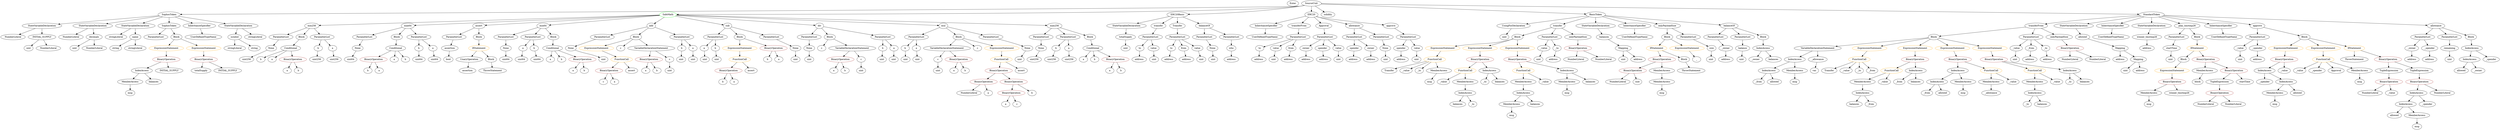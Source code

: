 strict digraph {
	graph [bb="0,0,13729,828"];
	node [label="\N"];
	Enter	[height=0.5,
		pos="7164.5,810",
		width=0.83628];
	Identifier_balances_8	[color=black,
		height=0.5,
		label=balances,
		pos="10269,162",
		width=1.1828];
	TupleExpression_Unnamed	[color=black,
		height=0.5,
		label=TupleExpression,
		pos="13149,378",
		width=2.0422];
	BinaryOperation_Unnamed_24	[color=brown,
		height=0.5,
		label=BinaryOperation,
		pos="13149,306",
		width=1.9867];
	TupleExpression_Unnamed -> BinaryOperation_Unnamed_24	[pos="e,13149,324.1 13149,359.7 13149,352.41 13149,343.73 13149,335.54"];
	UsingForDeclaration_Unnamed	[color=black,
		height=0.5,
		label=UsingForDeclaration,
		pos="8349.5,666",
		width=2.4303];
	ElementaryTypeName_uint_23	[color=black,
		height=0.5,
		label=uint,
		pos="8289.5,594",
		width=0.75];
	UsingForDeclaration_Unnamed -> ElementaryTypeName_uint_23	[pos="e,8302.3,609.89 8335,648.05 8327.4,639.13 8317.9,628.06 8309.5,618.33"];
	NumberLiteral_Unnamed	[color=black,
		height=0.5,
		label=NumberLiteral,
		pos="5262.5,234",
		width=1.765];
	VariableDeclaration_balances	[color=black,
		height=0.5,
		label=balances,
		pos="8843.5,594",
		width=1.1828];
	Mapping_Unnamed	[color=black,
		height=0.5,
		label=Mapping,
		pos="8944.5,522",
		width=1.2105];
	VariableDeclaration_balances -> Mapping_Unnamed	[pos="e,8922.8,538.07 8865,578.15 8879.1,568.38 8897.7,555.43 8913.5,544.54"];
	Identifier_balances_3	[color=black,
		height=0.5,
		label=balances,
		pos="8065.5,162",
		width=1.1828];
	VariableDeclarationStatement_Unnamed	[color=black,
		height=0.5,
		label=VariableDeclarationStatement,
		pos="5267.5,522",
		width=3.3174];
	VariableDeclaration_c	[color=black,
		height=0.5,
		label=c,
		pos="5178.5,450",
		width=0.75];
	VariableDeclarationStatement_Unnamed -> VariableDeclaration_c	[pos="e,5195.4,464.29 5246,504.05 5233.5,494.22 5217.7,481.77 5204.5,471.4"];
	BinaryOperation_Unnamed	[color=brown,
		height=0.5,
		label=BinaryOperation,
		pos="5295.5,450",
		width=1.9867];
	VariableDeclarationStatement_Unnamed -> BinaryOperation_Unnamed	[pos="e,5288.7,468.1 5274.5,503.7 5277.5,496.15 5281.1,487.12 5284.5,478.68"];
	ElementaryTypeName_uint_20	[color=black,
		height=0.5,
		label=uint,
		pos="7039.5,450",
		width=0.75];
	FunctionDefinition_transfer_1	[color=black,
		height=0.5,
		label=transfer,
		pos="8610.5,666",
		width=1.0719];
	Block_Unnamed_12	[color=black,
		height=0.5,
		label=Block,
		pos="8367.5,594",
		width=0.90558];
	FunctionDefinition_transfer_1 -> Block_Unnamed_12	[pos="e,8396.2,603.24 8578.3,655.7 8534,642.97 8454.7,620.1 8407,606.36"];
	ParameterList_Unnamed_27	[color=black,
		height=0.5,
		label=ParameterList,
		pos="8555.5,594",
		width=1.7095];
	FunctionDefinition_transfer_1 -> ParameterList_Unnamed_27	[pos="e,8568.6,611.63 8597.8,648.76 8591.2,640.4 8583.1,630.02 8575.7,620.61"];
	ModifierInvocation_onlyPayloadSize	[color=black,
		height=0.5,
		label=onlyPayloadSize,
		pos="8707.5,594",
		width=2.0006];
	FunctionDefinition_transfer_1 -> ModifierInvocation_onlyPayloadSize	[pos="e,8684.7,611.45 8630.6,650.5 8643.6,641.17 8660.6,628.84 8675.4,618.17"];
	ParameterList_Unnamed_11	[color=black,
		height=0.5,
		label=ParameterList,
		pos="2782.5,594",
		width=1.7095];
	Parameter_None_5	[color=black,
		height=0.5,
		label=None,
		pos="2772.5,522",
		width=0.85014];
	ParameterList_Unnamed_11 -> Parameter_None_5	[pos="e,2775,540.1 2780.1,575.7 2779,568.32 2777.8,559.52 2776.6,551.25"];
	ParameterList_Unnamed	[color=black,
		height=0.5,
		label=ParameterList,
		pos="5103.5,594",
		width=1.7095];
	Parameter_b	[color=black,
		height=0.5,
		label=b,
		pos="5031.5,522",
		width=0.75];
	ParameterList_Unnamed -> Parameter_b	[pos="e,5046,537.11 5086.5,576.41 5076.9,567.06 5064.7,555.26 5054.3,545.13"];
	Parameter_a	[color=black,
		height=0.5,
		label=a,
		pos="5103.5,522",
		width=0.75];
	ParameterList_Unnamed -> Parameter_a	[pos="e,5103.5,540.1 5103.5,575.7 5103.5,568.41 5103.5,559.73 5103.5,551.54"];
	ParameterList_Unnamed_13	[color=black,
		height=0.5,
		label=ParameterList,
		pos="5780.5,594",
		width=1.7095];
	Parameter_None_6	[color=black,
		height=0.5,
		label=None,
		pos="5780.5,522",
		width=0.85014];
	ParameterList_Unnamed_13 -> Parameter_None_6	[pos="e,5780.5,540.1 5780.5,575.7 5780.5,568.41 5780.5,559.73 5780.5,551.54"];
	IfStatement_Unnamed	[color=orange,
		height=0.5,
		label=IfStatement,
		pos="2649.5,522",
		width=1.4739];
	UnaryOperation_Unnamed	[color=black,
		height=0.5,
		label=UnaryOperation,
		pos="2560.5,450",
		width=1.9452];
	IfStatement_Unnamed -> UnaryOperation_Unnamed	[pos="e,2581.6,467.55 2629.3,505.12 2617.9,496.09 2603.3,484.62 2590.5,474.57"];
	Block_Unnamed_9	[color=black,
		height=0.5,
		label=Block,
		pos="2681.5,450",
		width=0.90558];
	IfStatement_Unnamed -> Block_Unnamed_9	[pos="e,2673.9,467.79 2657.3,504.05 2660.9,496.23 2665.2,486.75 2669.2,477.98"];
	Identifier_a_11	[color=black,
		height=0.5,
		label=a,
		pos="3011.5,450",
		width=0.75];
	VariableDeclaration_to	[color=black,
		height=0.5,
		label=to,
		pos="6509.5,522",
		width=0.75];
	ElementaryTypeName_address_3	[color=black,
		height=0.5,
		label=address,
		pos="6505.5,450",
		width=1.0996];
	VariableDeclaration_to -> ElementaryTypeName_address_3	[pos="e,6506.5,468.1 6508.6,503.7 6508.1,496.41 6507.6,487.73 6507.2,479.54"];
	Identifier_b_13	[color=black,
		height=0.5,
		label=b,
		pos="1393.5,450",
		width=0.75];
	Block_Unnamed_17	[color=black,
		height=0.5,
		label=Block,
		pos="12020,450",
		width=0.90558];
	ExpressionStatement_Unnamed_13	[color=orange,
		height=0.5,
		label=ExpressionStatement,
		pos="11947,378",
		width=2.458];
	Block_Unnamed_17 -> ExpressionStatement_Unnamed_13	[pos="e,11964,395.88 12004,433.81 11995,424.99 11983,413.67 11972,403.6"];
	Parameter_to	[color=black,
		height=0.5,
		label=to,
		pos="6345.5,522",
		width=0.75];
	ElementaryTypeName_address_1	[color=black,
		height=0.5,
		label=address,
		pos="6335.5,450",
		width=1.0996];
	Parameter_to -> ElementaryTypeName_address_1	[pos="e,6338,468.1 6343.1,503.7 6342,496.32 6340.8,487.52 6339.6,479.25"];
	NumberLiteral_Unnamed_11	[color=black,
		height=0.5,
		label=NumberLiteral,
		pos="395.54,594",
		width=1.765];
	Identifier_a_14	[color=black,
		height=0.5,
		label=a,
		pos="1546.5,378",
		width=0.75];
	FunctionDefinition_transferFrom_1	[color=black,
		height=0.5,
		label=transferFrom,
		pos="11235,666",
		width=1.6402];
	Block_Unnamed_14	[color=black,
		height=0.5,
		label=Block,
		pos="10675,594",
		width=0.90558];
	FunctionDefinition_transferFrom_1 -> Block_Unnamed_14	[pos="e,10706,598.96 11181,658.26 11070,644.4 10818,612.96 10717,600.36"];
	ParameterList_Unnamed_30	[color=black,
		height=0.5,
		label=ParameterList,
		pos="11195,594",
		width=1.7095];
	FunctionDefinition_transferFrom_1 -> ParameterList_Unnamed_30	[pos="e,11204,611.79 11225,648.05 11220,640.14 11215,630.54 11210,621.69"];
	ModifierInvocation_onlyPayloadSize_1	[color=black,
		height=0.5,
		label=onlyPayloadSize,
		pos="11347,594",
		width=2.0006];
	FunctionDefinition_transferFrom_1 -> ModifierInvocation_onlyPayloadSize_1	[pos="e,11321,611.14 11260,649.29 11275,639.79 11294,627.53 11311,617.06"];
	MemberAccess_Unnamed_11	[color=black,
		height=0.5,
		label=MemberAccess,
		pos="11040,306",
		width=1.9174];
	Identifier__allowance	[color=black,
		height=0.5,
		label=_allowance,
		pos="11040,234",
		width=1.4462];
	MemberAccess_Unnamed_11 -> Identifier__allowance	[pos="e,11040,252.1 11040,287.7 11040,280.41 11040,271.73 11040,263.54"];
	MemberAccess_Unnamed_15	[color=black,
		height=0.5,
		label=MemberAccess,
		pos="12123,378",
		width=1.9174];
	Identifier_block	[color=black,
		height=0.5,
		label=block,
		pos="12080,306",
		width=0.87786];
	MemberAccess_Unnamed_15 -> Identifier_block	[pos="e,12090,323.31 12112,360.05 12107,351.94 12101,342.04 12096,333.01"];
	ParameterList_Unnamed_3	[color=black,
		height=0.5,
		label=ParameterList,
		pos="4483.5,594",
		width=1.7095];
	Parameter_None_1	[color=black,
		height=0.5,
		label=None,
		pos="4483.5,522",
		width=0.85014];
	ParameterList_Unnamed_3 -> Parameter_None_1	[pos="e,4483.5,540.1 4483.5,575.7 4483.5,568.41 4483.5,559.73 4483.5,551.54"];
	VariableDeclaration_totalSupply	[color=black,
		height=0.5,
		label=totalSupply,
		pos="6280.5,594",
		width=1.4739];
	ElementaryTypeName_uint_15	[color=black,
		height=0.5,
		label=uint,
		pos="6273.5,522",
		width=0.75];
	VariableDeclaration_totalSupply -> ElementaryTypeName_uint_15	[pos="e,6275.2,540.1 6278.8,575.7 6278.1,568.41 6277.2,559.73 6276.4,551.54"];
	Identifier__value_1	[color=black,
		height=0.5,
		label=_value,
		pos="7975.5,306",
		width=0.96103];
	Parameter_startTime	[color=black,
		height=0.5,
		label=startTime,
		pos="11952,522",
		width=1.266];
	ElementaryTypeName_uint_31	[color=black,
		height=0.5,
		label=uint,
		pos="11942,450",
		width=0.75];
	Parameter_startTime -> ElementaryTypeName_uint_31	[pos="e,11944,468.1 11949,503.7 11948,496.32 11947,487.52 11946,479.25"];
	ElementaryTypeName_string	[color=black,
		height=0.5,
		label=string,
		pos="638.54,522",
		width=0.864];
	ElementaryTypeName_uint_14	[color=black,
		height=0.5,
		label=uint,
		pos="3685.5,378",
		width=0.75];
	Identifier_msg_10	[color=black,
		height=0.5,
		label=msg,
		pos="688.54,234",
		width=0.75];
	ExpressionStatement_Unnamed_1	[color=orange,
		height=0.5,
		label=ExpressionStatement,
		pos="4106.5,522",
		width=2.458];
	FunctionCall_Unnamed_1	[color=orange,
		height=0.5,
		label=FunctionCall,
		pos="4106.5,450",
		width=1.6125];
	ExpressionStatement_Unnamed_1 -> FunctionCall_Unnamed_1	[pos="e,4106.5,468.1 4106.5,503.7 4106.5,496.41 4106.5,487.73 4106.5,479.54"];
	Identifier__value_5	[color=black,
		height=0.5,
		label=_value,
		pos="11162,306",
		width=0.96103];
	ElementaryTypeName_uint_24	[color=black,
		height=0.5,
		label=uint,
		pos="8944.5,450",
		width=0.75];
	ExpressionStatement_Unnamed_11	[color=orange,
		height=0.5,
		label=ExpressionStatement,
		pos="12572,522",
		width=2.458];
	BinaryOperation_Unnamed_26	[color=brown,
		height=0.5,
		label=BinaryOperation,
		pos="12561,450",
		width=1.9867];
	ExpressionStatement_Unnamed_11 -> BinaryOperation_Unnamed_26	[pos="e,12563,468.1 12569,503.7 12568,496.32 12566,487.52 12565,479.25"];
	IndexAccess_Unnamed_19	[color=black,
		height=0.5,
		label=IndexAccess,
		pos="753.54,378",
		width=1.6402];
	MemberAccess_Unnamed_17	[color=black,
		height=0.5,
		label=MemberAccess,
		pos="688.54,306",
		width=1.9174];
	IndexAccess_Unnamed_19 -> MemberAccess_Unnamed_17	[pos="e,704.28,323.96 738.13,360.41 730.32,351.99 720.65,341.58 711.94,332.2"];
	Identifier_balances_9	[color=black,
		height=0.5,
		label=balances,
		pos="818.54,306",
		width=1.1828];
	IndexAccess_Unnamed_19 -> Identifier_balances_9	[pos="e,803.69,322.99 768.94,360.41 776.99,351.74 786.99,340.97 795.9,331.38"];
	ElementaryTypeName_uint_29	[color=black,
		height=0.5,
		label=uint,
		pos="11105,450",
		width=0.75];
	Block_Unnamed_10	[color=black,
		height=0.5,
		label=Block,
		pos="9202.5,594",
		width=0.90558];
	IfStatement_Unnamed_1	[color=orange,
		height=0.5,
		label=IfStatement,
		pos="9147.5,522",
		width=1.4739];
	Block_Unnamed_10 -> IfStatement_Unnamed_1	[pos="e,9160.7,539.8 9190.1,577.12 9183.5,568.77 9175.3,558.32 9167.8,548.84"];
	ExpressionStatement_Unnamed_3	[color=orange,
		height=0.5,
		label=ExpressionStatement,
		pos="9307.5,522",
		width=2.458];
	Block_Unnamed_10 -> ExpressionStatement_Unnamed_3	[pos="e,9282.5,539.67 9222.8,579.5 9237,570 9256.5,557.06 9273.1,545.95"];
	ElementaryTypeName_address_13	[color=black,
		height=0.5,
		label=address,
		pos="9525.5,450",
		width=1.0996];
	BinaryOperation_Unnamed_30	[color=brown,
		height=0.5,
		label=BinaryOperation,
		pos="11947,306",
		width=1.9867];
	MemberAccess_Unnamed_16	[color=black,
		height=0.5,
		label=MemberAccess,
		pos="11825,234",
		width=1.9174];
	BinaryOperation_Unnamed_30 -> MemberAccess_Unnamed_16	[pos="e,11852,250.82 11919,289.12 11902,279.45 11880,266.98 11862,256.44"];
	Identifier_winner_tmstmp26	[color=black,
		height=0.5,
		label=winner_tmstmp26,
		pos="11989,234",
		width=2.1392];
	BinaryOperation_Unnamed_30 -> Identifier_winner_tmstmp26	[pos="e,11978,252.1 11957,287.7 11962,279.9 11967,270.51 11972,261.83"];
	ElementaryTypeName_address	[color=black,
		height=0.5,
		label=address,
		pos="6844.5,450",
		width=1.0996];
	MemberAccess_Unnamed_17 -> Identifier_msg_10	[pos="e,688.54,252.1 688.54,287.7 688.54,280.41 688.54,271.73 688.54,263.54"];
	ElementaryTypeName_uint_13	[color=black,
		height=0.5,
		label=uint,
		pos="3317.5,450",
		width=0.75];
	Identifier__to	[color=black,
		height=0.5,
		label=_to,
		pos="8211.5,306",
		width=0.75];
	ContractDefinition_SophosToken	[color=black,
		height=0.5,
		label=SophosToken,
		pos="920.54,738",
		width=1.765];
	StateVariableDeclaration_Unnamed_7	[color=black,
		height=0.5,
		label=StateVariableDeclaration,
		pos="229.54,666",
		width=2.8184];
	ContractDefinition_SophosToken -> StateVariableDeclaration_Unnamed_7	[pos="e,315.85,675.74 861.33,731 742.18,718.93 472.47,691.61 326.96,676.87"];
	StateVariableDeclaration_Unnamed_6	[color=black,
		height=0.5,
		label=StateVariableDeclaration,
		pos="516.54,666",
		width=2.8184];
	ContractDefinition_SophosToken -> StateVariableDeclaration_Unnamed_6	[pos="e,587.22,679.25 867.31,727.78 798.65,715.88 678.54,695.07 598.28,681.16"];
	StateVariableDeclaration_Unnamed_4	[color=black,
		height=0.5,
		label=StateVariableDeclaration,
		pos="737.54,666",
		width=2.8184];
	ContractDefinition_SophosToken -> StateVariableDeclaration_Unnamed_4	[pos="e,778.86,682.81 883.95,723 856.91,712.66 819.73,698.44 789.61,686.92"];
	FunctionDefinition_SophosToken	[color=black,
		height=0.5,
		label=SophosToken,
		pos="920.54,666",
		width=1.765];
	ContractDefinition_SophosToken -> FunctionDefinition_SophosToken	[pos="e,920.54,684.1 920.54,719.7 920.54,712.41 920.54,703.73 920.54,695.54"];
	InheritanceSpecifier_Unnamed_4	[color=black,
		height=0.5,
		label=InheritanceSpecifier,
		pos="1086.5,666",
		width=2.3333];
	ContractDefinition_SophosToken -> InheritanceSpecifier_Unnamed_4	[pos="e,1049.6,682.58 954.93,722.5 979.33,712.21 1012.4,698.27 1039.3,686.94"];
	StateVariableDeclaration_Unnamed_5	[color=black,
		height=0.5,
		label=StateVariableDeclaration,
		pos="1289.5,666",
		width=2.8184];
	ContractDefinition_SophosToken -> StateVariableDeclaration_Unnamed_5	[pos="e,1221.9,679.83 972.24,727.19 1034.2,715.44 1138.6,695.63 1210.6,681.97"];
	ParameterList_Unnamed_4	[color=black,
		height=0.5,
		label=ParameterList,
		pos="3973.5,594",
		width=1.7095];
	Parameter_a_2	[color=black,
		height=0.5,
		label=a,
		pos="3901.5,522",
		width=0.75];
	ParameterList_Unnamed_4 -> Parameter_a_2	[pos="e,3916,537.11 3956.5,576.41 3946.9,567.06 3934.7,555.26 3924.3,545.13"];
	Parameter_b_2	[color=black,
		height=0.5,
		label=b,
		pos="3973.5,522",
		width=0.75];
	ParameterList_Unnamed_4 -> Parameter_b_2	[pos="e,3973.5,540.1 3973.5,575.7 3973.5,568.41 3973.5,559.73 3973.5,551.54"];
	ElementaryTypeName_uint_26	[color=black,
		height=0.5,
		label=uint,
		pos="8484.5,450",
		width=0.75];
	Identifier_a_6	[color=black,
		height=0.5,
		label=a,
		pos="3537.5,378",
		width=0.75];
	Identifier_a_10	[color=black,
		height=0.5,
		label=a,
		pos="3131.5,378",
		width=0.75];
	ElementaryTypeName_uint_1	[color=black,
		height=0.5,
		label=uint,
		pos="5031.5,450",
		width=0.75];
	Identifier_b_9	[color=black,
		height=0.5,
		label=b,
		pos="3083.5,450",
		width=0.75];
	StateVariableDeclaration_Unnamed_1	[color=black,
		height=0.5,
		label=StateVariableDeclaration,
		pos="8821.5,666",
		width=2.8184];
	StateVariableDeclaration_Unnamed_1 -> VariableDeclaration_balances	[pos="e,8838.2,612.1 8827,647.7 8829.3,640.24 8832.1,631.32 8834.7,622.97"];
	FunctionCall_Unnamed_4	[color=orange,
		height=0.5,
		label=FunctionCall,
		pos="8097.5,378",
		width=1.6125];
	FunctionCall_Unnamed_4 -> Identifier__value_1	[pos="e,7998.2,319.98 8070.8,361.64 8052.2,351.01 8027.5,336.82 8007.9,325.56"];
	MemberAccess_Unnamed_5	[color=black,
		height=0.5,
		label=MemberAccess,
		pos="8097.5,306",
		width=1.9174];
	FunctionCall_Unnamed_4 -> MemberAccess_Unnamed_5	[pos="e,8097.5,324.1 8097.5,359.7 8097.5,352.41 8097.5,343.73 8097.5,335.54"];
	ElementaryTypeName_uint_27	[color=black,
		height=0.5,
		label=uint,
		pos="9614.5,450",
		width=0.75];
	ParameterList_Unnamed_18	[color=black,
		height=0.5,
		label=ParameterList,
		pos="6698.5,594",
		width=1.7095];
	Parameter_None_8	[color=black,
		height=0.5,
		label=None,
		pos="6757.5,522",
		width=0.85014];
	ParameterList_Unnamed_18 -> Parameter_None_8	[pos="e,6744.6,538.36 6712.8,576.05 6720.2,567.35 6729.2,556.59 6737.3,547.03"];
	NumberLiteral_Unnamed_13	[color=black,
		height=0.5,
		label=NumberLiteral,
		pos="63.539,594",
		width=1.765];
	Identifier_totalSupply	[color=black,
		height=0.5,
		label=totalSupply,
		pos="1089.5,378",
		width=1.4739];
	Identifier__to_3	[color=black,
		height=0.5,
		label=_to,
		pos="11486,306",
		width=0.75];
	VariableDeclaration_owner	[color=black,
		height=0.5,
		label=owner,
		pos="7221.5,522",
		width=0.93331];
	ElementaryTypeName_address_9	[color=black,
		height=0.5,
		label=address,
		pos="7221.5,450",
		width=1.0996];
	VariableDeclaration_owner -> ElementaryTypeName_address_9	[pos="e,7221.5,468.1 7221.5,503.7 7221.5,496.41 7221.5,487.73 7221.5,479.54"];
	BinaryOperation_Unnamed_11	[color=brown,
		height=0.5,
		label=BinaryOperation,
		pos="3200.5,450",
		width=1.9867];
	BinaryOperation_Unnamed_11 -> Identifier_a_10	[pos="e,3145.8,393.42 3183.8,432.05 3174.7,422.82 3163.4,411.29 3153.6,401.33"];
	Identifier_b_8	[color=black,
		height=0.5,
		label=b,
		pos="3203.5,378",
		width=0.75];
	BinaryOperation_Unnamed_11 -> Identifier_b_8	[pos="e,3202.8,396.1 3201.3,431.7 3201.6,424.41 3202,415.73 3202.3,407.54"];
	IndexAccess_Unnamed_18	[color=black,
		height=0.5,
		label=IndexAccess,
		pos="13562,450",
		width=1.6402];
	Identifier_allowed_4	[color=black,
		height=0.5,
		label=allowed,
		pos="13491,378",
		width=1.0858];
	IndexAccess_Unnamed_18 -> Identifier_allowed_4	[pos="e,13506,394.51 13545,432.41 13536,423.44 13524,412.21 13514,402.37"];
	Identifier__owner_1	[color=black,
		height=0.5,
		label=_owner,
		pos="13587,378",
		width=1.0719];
	IndexAccess_Unnamed_18 -> Identifier__owner_1	[pos="e,13580,396.1 13568,431.7 13570,424.15 13574,415.12 13577,406.68"];
	BinaryOperation_Unnamed_9	[color=brown,
		height=0.5,
		label=BinaryOperation,
		pos="3332.5,378",
		width=1.9867];
	Identifier_c_3	[color=black,
		height=0.5,
		label=c,
		pos="3296.5,306",
		width=0.75];
	BinaryOperation_Unnamed_9 -> Identifier_c_3	[pos="e,3304.8,323.14 3323.6,359.7 3319.6,351.75 3314.6,342.16 3310.1,333.34"];
	Identifier_a_7	[color=black,
		height=0.5,
		label=a,
		pos="3368.5,306",
		width=0.75];
	BinaryOperation_Unnamed_9 -> Identifier_a_7	[pos="e,3360.2,323.14 3341.4,359.7 3345.5,351.75 3350.5,342.16 3355,333.34"];
	Parameter_b_4	[color=black,
		height=0.5,
		label=b,
		pos="2281.5,522",
		width=0.75];
	ElementaryTypeName_uint64_1	[color=black,
		height=0.5,
		label=uint64,
		pos="2281.5,450",
		width=0.91945];
	Parameter_b_4 -> ElementaryTypeName_uint64_1	[pos="e,2281.5,468.1 2281.5,503.7 2281.5,496.41 2281.5,487.73 2281.5,479.54"];
	StateVariableDeclaration_Unnamed	[color=black,
		height=0.5,
		label=StateVariableDeclaration,
		pos="6284.5,666",
		width=2.8184];
	StateVariableDeclaration_Unnamed -> VariableDeclaration_totalSupply	[pos="e,6281.5,612.1 6283.6,647.7 6283.1,640.41 6282.6,631.73 6282.2,623.54"];
	BinaryOperation_Unnamed_14	[color=brown,
		height=0.5,
		label=BinaryOperation,
		pos="9158.5,450",
		width=1.9867];
	BinaryOperation_Unnamed_15	[color=brown,
		height=0.5,
		label=BinaryOperation,
		pos="8999.5,378",
		width=1.9867];
	BinaryOperation_Unnamed_14 -> BinaryOperation_Unnamed_15	[pos="e,9034,394.16 9124,433.81 9100.7,423.54 9069.7,409.87 9044.4,398.75"];
	MemberAccess_Unnamed	[color=black,
		height=0.5,
		label=MemberAccess,
		pos="9158.5,378",
		width=1.9174];
	BinaryOperation_Unnamed_14 -> MemberAccess_Unnamed	[pos="e,9158.5,396.1 9158.5,431.7 9158.5,424.41 9158.5,415.73 9158.5,407.54"];
	BinaryOperation_Unnamed_6	[color=brown,
		height=0.5,
		label=BinaryOperation,
		pos="4045.5,378",
		width=1.9867];
	Identifier_b_3	[color=black,
		height=0.5,
		label=b,
		pos="4009.5,306",
		width=0.75];
	BinaryOperation_Unnamed_6 -> Identifier_b_3	[pos="e,4017.8,323.14 4036.6,359.7 4032.6,351.75 4027.6,342.16 4023.1,333.34"];
	Identifier_a_4	[color=black,
		height=0.5,
		label=a,
		pos="4081.5,306",
		width=0.75];
	BinaryOperation_Unnamed_6 -> Identifier_a_4	[pos="e,4073.2,323.14 4054.4,359.7 4058.5,351.75 4063.5,342.16 4068,333.34"];
	ExpressionStatement_Unnamed_12	[color=orange,
		height=0.5,
		label=ExpressionStatement,
		pos="12767,522",
		width=2.458];
	FunctionCall_Unnamed_10	[color=orange,
		height=0.5,
		label=FunctionCall,
		pos="12767,450",
		width=1.6125];
	ExpressionStatement_Unnamed_12 -> FunctionCall_Unnamed_10	[pos="e,12767,468.1 12767,503.7 12767,496.41 12767,487.73 12767,479.54"];
	Identifier_c_2	[color=black,
		height=0.5,
		label=c,
		pos="4559.5,522",
		width=0.75];
	FunctionCall_Unnamed_1 -> BinaryOperation_Unnamed_6	[pos="e,4060.3,395.96 4092.1,432.41 4084.8,424.08 4075.9,413.8 4067.8,404.49"];
	Identifier_assert_1	[color=black,
		height=0.5,
		label=assert,
		pos="4167.5,378",
		width=0.89172];
	FunctionCall_Unnamed_1 -> Identifier_assert_1	[pos="e,4154,394.51 4121,432.41 4128.7,423.62 4138.2,412.66 4146.7,402.96"];
	BinaryOperation_Unnamed_2	[color=brown,
		height=0.5,
		label=BinaryOperation,
		pos="5360.5,306",
		width=1.9867];
	BinaryOperation_Unnamed_2 -> NumberLiteral_Unnamed	[pos="e,5285.1,251.15 5337.8,288.76 5324.8,279.49 5308.3,267.71 5294.1,257.55"];
	Identifier_a_1	[color=black,
		height=0.5,
		label=a,
		pos="5371.5,234",
		width=0.75];
	BinaryOperation_Unnamed_2 -> Identifier_a_1	[pos="e,5368.9,252.1 5363.3,287.7 5364.4,280.32 5365.8,271.52 5367.1,263.25"];
	ElementaryTypeName_address_12	[color=black,
		height=0.5,
		label=address,
		pos="8569.5,450",
		width=1.0996];
	Parameter_to_1	[color=black,
		height=0.5,
		label=to,
		pos="6959.5,522",
		width=0.75];
	ElementaryTypeName_address_7	[color=black,
		height=0.5,
		label=address,
		pos="6954.5,450",
		width=1.0996];
	Parameter_to_1 -> ElementaryTypeName_address_7	[pos="e,6955.8,468.1 6958.3,503.7 6957.8,496.41 6957.2,487.73 6956.6,479.54"];
	ElementaryTypeName_uint_3	[color=black,
		height=0.5,
		label=uint,
		pos="5178.5,378",
		width=0.75];
	VariableDeclaration_c -> ElementaryTypeName_uint_3	[pos="e,5178.5,396.1 5178.5,431.7 5178.5,424.41 5178.5,415.73 5178.5,407.54"];
	IndexAccess_Unnamed_6	[color=black,
		height=0.5,
		label=IndexAccess,
		pos="9771.5,378",
		width=1.6402];
	Identifier__from	[color=black,
		height=0.5,
		label=_from,
		pos="9711.5,306",
		width=0.93331];
	IndexAccess_Unnamed_6 -> Identifier__from	[pos="e,9724.8,322.51 9757.3,360.41 9749.8,351.62 9740.4,340.66 9732.1,330.96"];
	Identifier_allowed	[color=black,
		height=0.5,
		label=allowed,
		pos="9802.5,306",
		width=1.0858];
	IndexAccess_Unnamed_6 -> Identifier_allowed	[pos="e,9795,324.1 9779.2,359.7 9782.6,352.07 9786.6,342.92 9790.4,334.4"];
	ParameterList_Unnamed_7	[color=black,
		height=0.5,
		label=ParameterList,
		pos="3320.5,594",
		width=1.7095];
	Parameter_None_3	[color=black,
		height=0.5,
		label=None,
		pos="3159.5,522",
		width=0.85014];
	ParameterList_Unnamed_7 -> Parameter_None_3	[pos="e,3183.4,533.39 3287.2,578.5 3259.9,566.62 3221.4,549.88 3193.8,537.89"];
	InheritanceSpecifier_Unnamed_1	[color=black,
		height=0.5,
		label=InheritanceSpecifier,
		pos="9024.5,666",
		width=2.3333];
	UserDefinedTypeName_Unnamed_1	[color=black,
		height=0.5,
		label=UserDefinedTypeName,
		pos="9024.5,594",
		width=2.7214];
	InheritanceSpecifier_Unnamed_1 -> UserDefinedTypeName_Unnamed_1	[pos="e,9024.5,612.1 9024.5,647.7 9024.5,640.41 9024.5,631.73 9024.5,623.54"];
	NumberLiteral_Unnamed_1	[color=black,
		height=0.5,
		label=NumberLiteral,
		pos="8931.5,306",
		width=1.765];
	VariableDeclarationStatement_Unnamed_3	[color=black,
		height=0.5,
		label=VariableDeclarationStatement,
		pos="10047,522",
		width=3.3174];
	IndexAccess_Unnamed_5	[color=black,
		height=0.5,
		label=IndexAccess,
		pos="9917.5,450",
		width=1.6402];
	VariableDeclarationStatement_Unnamed_3 -> IndexAccess_Unnamed_5	[pos="e,9945.5,466.2 10016,504.23 9997.6,494.43 9974.6,481.97 9955.5,471.58"];
	VariableDeclaration__allowance	[color=black,
		height=0.5,
		label=_allowance,
		pos="10047,450",
		width=1.4462];
	VariableDeclarationStatement_Unnamed_3 -> VariableDeclaration__allowance	[pos="e,10047,468.1 10047,503.7 10047,496.41 10047,487.73 10047,479.54"];
	ElementaryTypeName_uint_33	[color=black,
		height=0.5,
		label=uint,
		pos="412.54,522",
		width=0.75];
	ParameterList_Unnamed_19	[color=black,
		height=0.5,
		label=ParameterList,
		pos="6416.5,594",
		width=1.7095];
	ParameterList_Unnamed_19 -> Parameter_to	[pos="e,6360.3,537.57 6399.7,576.41 6390.4,567.19 6378.6,555.58 6368.4,545.54"];
	Parameter_value	[color=black,
		height=0.5,
		label=value,
		pos="6420.5,522",
		width=0.82242];
	ParameterList_Unnamed_19 -> Parameter_value	[pos="e,6419.6,540.1 6417.5,575.7 6417.9,568.41 6418.4,559.73 6418.9,551.54"];
	Identifier__to_4	[color=black,
		height=0.5,
		label=_to,
		pos="11240,162",
		width=0.75];
	Identifier_a_13	[color=black,
		height=0.5,
		label=a,
		pos="6017.5,450",
		width=0.75];
	Identifier_a	[color=black,
		height=0.5,
		label=a,
		pos="5251.5,378",
		width=0.75];
	ElementaryTypeName_uint64_5	[color=black,
		height=0.5,
		label=uint64,
		pos="2765.5,450",
		width=0.91945];
	Parameter_None_5 -> ElementaryTypeName_uint64_5	[pos="e,2767.2,468.1 2770.8,503.7 2770.1,496.41 2769.2,487.73 2768.4,479.54"];
	BinaryOperation_Unnamed_10	[color=brown,
		height=0.5,
		label=BinaryOperation,
		pos="2014.5,450",
		width=1.9867];
	Identifier_b_6	[color=black,
		height=0.5,
		label=b,
		pos="1978.5,378",
		width=0.75];
	BinaryOperation_Unnamed_10 -> Identifier_b_6	[pos="e,1986.8,395.14 2005.6,431.7 2001.6,423.75 1996.6,414.16 1992.1,405.34"];
	Identifier_a_8	[color=black,
		height=0.5,
		label=a,
		pos="2050.5,378",
		width=0.75];
	BinaryOperation_Unnamed_10 -> Identifier_a_8	[pos="e,2042.2,395.14 2023.4,431.7 2027.5,423.75 2032.5,414.16 2037,405.34"];
	ElementaryTypeName_uint64_3	[color=black,
		height=0.5,
		label=uint64,
		pos="2849.5,450",
		width=0.91945];
	BinaryOperation_Unnamed -> Identifier_a	[pos="e,5261.5,394.83 5284.9,432.05 5279.7,423.73 5273.2,413.54 5267.5,404.32"];
	Identifier_b	[color=black,
		height=0.5,
		label=b,
		pos="5323.5,378",
		width=0.75];
	BinaryOperation_Unnamed -> Identifier_b	[pos="e,5316.9,395.62 5302.5,431.7 5305.5,424.04 5309.2,414.85 5312.6,406.3"];
	FunctionCall_Unnamed_5	[color=orange,
		height=0.5,
		label=FunctionCall,
		pos="7944.5,450",
		width=1.6125];
	Identifier_Transfer	[color=black,
		height=0.5,
		label=Transfer,
		pos="7663.5,378",
		width=1.1689];
	FunctionCall_Unnamed_5 -> Identifier_Transfer	[pos="e,7695.5,390.22 7901,437.74 7893.2,435.78 7885.1,433.8 7877.5,432 7805.4,414.87 7786,415.76 7714.5,396 7711.8,395.25 7709,394.44 \
7706.2,393.6"];
	Identifier__value_2	[color=black,
		height=0.5,
		label=_value,
		pos="7758.5,378",
		width=0.96103];
	FunctionCall_Unnamed_5 -> Identifier__value_2	[pos="e,7785.5,389.48 7908.3,435.61 7879.6,424.96 7838.5,409.64 7802.5,396 7800.5,395.21 7798.4,394.41 7796.2,393.59"];
	Identifier__to_2	[color=black,
		height=0.5,
		label=_to,
		pos="7838.5,378",
		width=0.75];
	FunctionCall_Unnamed_5 -> Identifier__to_2	[pos="e,7857.3,391.4 7920.8,433.29 7904.7,422.71 7883.5,408.71 7866.7,397.58"];
	MemberAccess_Unnamed_6	[color=black,
		height=0.5,
		label=MemberAccess,
		pos="7952.5,378",
		width=1.9174];
	FunctionCall_Unnamed_5 -> MemberAccess_Unnamed_6	[pos="e,7950.6,396.1 7946.5,431.7 7947.3,424.41 7948.3,415.73 7949.3,407.54"];
	Identifier__from_2	[color=black,
		height=0.5,
		label=_from,
		pos="10363,162",
		width=0.93331];
	MemberAccess_Unnamed_8	[color=black,
		height=0.5,
		label=MemberAccess,
		pos="11284,306",
		width=1.9174];
	IndexAccess_Unnamed_8	[color=black,
		height=0.5,
		label=IndexAccess,
		pos="11284,234",
		width=1.6402];
	MemberAccess_Unnamed_8 -> IndexAccess_Unnamed_8	[pos="e,11284,252.1 11284,287.7 11284,280.41 11284,271.73 11284,263.54"];
	ContractDefinition_SafeMath	[color=green,
		height=0.5,
		label=SafeMath,
		pos="3701.5,738",
		width=1.2798];
	FunctionDefinition_min256	[color=black,
		height=0.5,
		label=min256,
		pos="1674.5,666",
		width=1.0442];
	ContractDefinition_SafeMath -> FunctionDefinition_min256	[pos="e,1712.2,668.3 3655.9,735.42 3386,726.1 2002.4,678.32 1723.5,668.69"];
	FunctionDefinition_max64	[color=black,
		height=0.5,
		label=max64,
		pos="2220.5,666",
		width=0.97489];
	ContractDefinition_SafeMath -> FunctionDefinition_max64	[pos="e,2255.7,668.66 3656,734.85 3436.4,724.47 2488.1,679.65 2266.8,669.19"];
	FunctionDefinition_assert	[color=black,
		height=0.5,
		label=assert,
		pos="2649.5,666",
		width=0.89172];
	ContractDefinition_SafeMath -> FunctionDefinition_assert	[pos="e,2681.5,669.12 3656.3,733.99 3483.1,722.47 2862.9,681.2 2692.9,669.89"];
	FunctionDefinition_min64	[color=black,
		height=0.5,
		label=min64,
		pos="2989.5,666",
		width=0.91945];
	ContractDefinition_SafeMath -> FunctionDefinition_min64	[pos="e,3022.1,670.2 3657,732.62 3528.9,720.02 3160.4,683.8 3033.3,671.3"];
	FunctionDefinition_add	[color=black,
		height=0.5,
		label=add,
		pos="3593.5,666",
		width=0.75];
	ContractDefinition_SafeMath -> FunctionDefinition_add	[pos="e,3612.4,679.2 3678.4,721.98 3661.7,711.2 3639.2,696.62 3621.6,685.18"];
	FunctionDefinition_sub	[color=black,
		height=0.5,
		label=sub,
		pos="4039.5,666",
		width=0.75];
	ContractDefinition_SafeMath -> FunctionDefinition_sub	[pos="e,4013.9,672.3 3741.6,728.7 3807.8,714.99 3938.9,687.84 4002.8,674.61"];
	FunctionDefinition_div	[color=black,
		height=0.5,
		label=div,
		pos="4539.5,666",
		width=0.75];
	ContractDefinition_SafeMath -> FunctionDefinition_div	[pos="e,4512.6,669.25 3746.3,733.26 3893.9,720.93 4363.9,681.67 4501.4,670.18"];
	FunctionDefinition_mul	[color=black,
		height=0.5,
		label=mul,
		pos="5267.5,666",
		width=0.75];
	ContractDefinition_SafeMath -> FunctionDefinition_mul	[pos="e,5240.4,668.21 3747.1,734.96 3978.1,724.64 5016.1,678.24 5229.2,668.71"];
	FunctionDefinition_max256	[color=black,
		height=0.5,
		label=max256,
		pos="5850.5,666",
		width=1.0996];
	ContractDefinition_SafeMath -> FunctionDefinition_max256	[pos="e,5810.8,668.29 3747.7,735.5 4028.5,726.35 5505.9,678.23 5799.7,668.66"];
	VariableDeclarationStatement_Unnamed_1	[color=black,
		height=0.5,
		label=VariableDeclarationStatement,
		pos="4723.5,522",
		width=3.3174];
	BinaryOperation_Unnamed_5	[color=brown,
		height=0.5,
		label=BinaryOperation,
		pos="4652.5,450",
		width=1.9867];
	VariableDeclarationStatement_Unnamed_1 -> BinaryOperation_Unnamed_5	[pos="e,4669.6,467.79 4706.4,504.05 4697.7,495.54 4687.1,485.07 4677.6,475.68"];
	VariableDeclaration_c_1	[color=black,
		height=0.5,
		label=c,
		pos="4769.5,450",
		width=0.75];
	VariableDeclarationStatement_Unnamed_1 -> VariableDeclaration_c_1	[pos="e,4759.2,466.67 4734.9,503.7 4740.4,495.37 4747,485.23 4753.1,476.08"];
	BinaryOperation_Unnamed_31	[color=brown,
		height=0.5,
		label=BinaryOperation,
		pos="1099.5,450",
		width=1.9867];
	BinaryOperation_Unnamed_31 -> Identifier_totalSupply	[pos="e,1092,396.1 1097.1,431.7 1096,424.32 1094.8,415.52 1093.6,407.25"];
	Identifier_INITIAL_SUPPLY	[color=black,
		height=0.5,
		label=INITIAL_SUPPLY,
		pos="1244.5,378",
		width=2.3333];
	BinaryOperation_Unnamed_31 -> Identifier_INITIAL_SUPPLY	[pos="e,1211.4,394.98 1131.7,433.46 1152.2,423.59 1178.9,410.68 1201.2,399.91"];
	Identifier_msg_1	[color=black,
		height=0.5,
		label=msg,
		pos="8673.5,234",
		width=0.75];
	ParameterList_Unnamed_15	[color=black,
		height=0.5,
		label=ParameterList,
		pos="1506.5,594",
		width=1.7095];
	FunctionDefinition_min256 -> ParameterList_Unnamed_15	[pos="e,1541,609.36 1646.8,653.44 1620.9,642.64 1581.7,626.32 1551.3,613.67"];
	Block_Unnamed_7	[color=black,
		height=0.5,
		label=Block,
		pos="1618.5,594",
		width=0.90558];
	FunctionDefinition_min256 -> Block_Unnamed_7	[pos="e,1631.1,610.67 1661.6,648.76 1654.6,640.07 1645.9,629.19 1638.1,619.49"];
	ParameterList_Unnamed_14	[color=black,
		height=0.5,
		label=ParameterList,
		pos="1730.5,594",
		width=1.7095];
	FunctionDefinition_min256 -> ParameterList_Unnamed_14	[pos="e,1717.2,611.63 1687.5,648.76 1694.2,640.4 1702.5,630.02 1710.1,620.61"];
	IndexAccess_Unnamed_1	[color=black,
		height=0.5,
		label=IndexAccess,
		pos="8429.5,234",
		width=1.6402];
	MemberAccess_Unnamed_4	[color=black,
		height=0.5,
		label=MemberAccess,
		pos="8332.5,162",
		width=1.9174];
	IndexAccess_Unnamed_1 -> MemberAccess_Unnamed_4	[pos="e,8355.1,179.31 8407.5,217.12 8394.7,207.85 8378.3,196.01 8364.1,185.76"];
	Identifier_balances_1	[color=black,
		height=0.5,
		label=balances,
		pos="8462.5,162",
		width=1.1828];
	IndexAccess_Unnamed_1 -> Identifier_balances_1	[pos="e,8454.5,180.1 8437.7,215.7 8441.3,208.07 8445.6,198.92 8449.6,190.4"];
	Identifier__from_1	[color=black,
		height=0.5,
		label=_from,
		pos="10524,306",
		width=0.93331];
	ElementaryTypeName_uint_32	[color=black,
		height=0.5,
		label=uint,
		pos="13456,450",
		width=0.75];
	IndexAccess_Unnamed_10	[color=black,
		height=0.5,
		label=IndexAccess,
		pos="10316,234",
		width=1.6402];
	IndexAccess_Unnamed_10 -> Identifier_balances_8	[pos="e,10280,179.79 10304,216.05 10299,207.97 10292,198.12 10286,189.11"];
	IndexAccess_Unnamed_10 -> Identifier__from_2	[pos="e,10352,179.31 10327,216.05 10332,207.85 10339,197.83 10345,188.71"];
	StateVariableDeclaration_Unnamed_2	[color=black,
		height=0.5,
		label=StateVariableDeclaration,
		pos="11441,666",
		width=2.8184];
	VariableDeclaration_allowed	[color=black,
		height=0.5,
		label=allowed,
		pos="11476,594",
		width=1.0858];
	StateVariableDeclaration_Unnamed_2 -> VariableDeclaration_allowed	[pos="e,11467,611.62 11449,647.7 11453,639.87 11458,630.44 11462,621.73"];
	IndexAccess_Unnamed_3	[color=black,
		height=0.5,
		label=IndexAccess,
		pos="8097.5,234",
		width=1.6402];
	IndexAccess_Unnamed_3 -> Identifier_balances_3	[pos="e,8073.4,180.1 8089.6,215.7 8086.1,208.07 8082,198.92 8078.1,190.4"];
	Identifier__to_1	[color=black,
		height=0.5,
		label=_to,
		pos="8153.5,162",
		width=0.75];
	IndexAccess_Unnamed_3 -> Identifier__to_1	[pos="e,8141.3,178.36 8111.1,216.05 8118,207.44 8126.5,196.81 8134.1,187.33"];
	Block_Unnamed_14 -> VariableDeclarationStatement_Unnamed_3	[pos="e,10141,533.47 10643,589.43 10553,579.46 10297,550.97 10152,534.72"];
	ExpressionStatement_Unnamed_10	[color=orange,
		height=0.5,
		label=ExpressionStatement,
		pos="10338,522",
		width=2.458];
	Block_Unnamed_14 -> ExpressionStatement_Unnamed_10	[pos="e,10398,535.55 10644,586.73 10592,575.79 10482,552.97 10409,537.82"];
	ExpressionStatement_Unnamed_8	[color=orange,
		height=0.5,
		label=ExpressionStatement,
		pos="10578,522",
		width=2.458];
	Block_Unnamed_14 -> ExpressionStatement_Unnamed_8	[pos="e,10601,539.76 10655,579.17 10642,569.8 10625,557.19 10610,546.29"];
	ExpressionStatement_Unnamed_9	[color=orange,
		height=0.5,
		label=ExpressionStatement,
		pos="10773,522",
		width=2.458];
	Block_Unnamed_14 -> ExpressionStatement_Unnamed_9	[pos="e,10749,539.76 10694,579.17 10707,569.8 10725,557.19 10740,546.29"];
	ExpressionStatement_Unnamed_7	[color=orange,
		height=0.5,
		label=ExpressionStatement,
		pos="10968,522",
		width=2.458];
	Block_Unnamed_14 -> ExpressionStatement_Unnamed_7	[pos="e,10912,536.31 10704,585.9 10750,574.95 10839,553.66 10901,538.9"];
	Identifier_a_3	[color=black,
		height=0.5,
		label=a,
		pos="4602.5,378",
		width=0.75];
	BinaryOperation_Unnamed_5 -> Identifier_a_3	[pos="e,4613.8,394.83 4640.4,432.05 4634.4,423.65 4627.1,413.32 4620.4,404.02"];
	Identifier_b_2	[color=black,
		height=0.5,
		label=b,
		pos="4674.5,378",
		width=0.75];
	BinaryOperation_Unnamed_5 -> Identifier_b_2	[pos="e,4669.2,396.1 4658,431.7 4660.3,424.24 4663.1,415.32 4665.7,406.97"];
	FunctionCall_Unnamed_6	[color=orange,
		height=0.5,
		label=FunctionCall,
		pos="11284,378",
		width=1.6125];
	FunctionCall_Unnamed_6 -> MemberAccess_Unnamed_8	[pos="e,11284,324.1 11284,359.7 11284,352.41 11284,343.73 11284,335.54"];
	Identifier__value_3	[color=black,
		height=0.5,
		label=_value,
		pos="11406,306",
		width=0.96103];
	FunctionCall_Unnamed_6 -> Identifier__value_3	[pos="e,11383,319.98 11310,361.64 11329,351.01 11354,336.82 11373,325.56"];
	Parameter__value_2	[color=black,
		height=0.5,
		label=_value,
		pos="12322,522",
		width=0.96103];
	ElementaryTypeName_uint_30	[color=black,
		height=0.5,
		label=uint,
		pos="12322,450",
		width=0.75];
	Parameter__value_2 -> ElementaryTypeName_uint_30	[pos="e,12322,468.1 12322,503.7 12322,496.41 12322,487.73 12322,479.54"];
	Identifier__spender_3	[color=black,
		height=0.5,
		label=_spender,
		pos="13684,450",
		width=1.2521];
	ParameterList_Unnamed_23	[color=black,
		height=0.5,
		label=ParameterList,
		pos="7195.5,594",
		width=1.7095];
	ParameterList_Unnamed_23 -> Parameter_to_1	[pos="e,6983.7,530.73 7152.4,580.73 7115.5,570.15 7060.9,554.36 7013.5,540 7007.4,538.15 7000.9,536.14 6994.7,534.18"];
	Parameter_value_1	[color=black,
		height=0.5,
		label=value,
		pos="7052.5,522",
		width=0.82242];
	ParameterList_Unnamed_23 -> Parameter_value_1	[pos="e,7075.2,534.09 7164.9,577.98 7141.4,566.51 7109.2,550.72 7085.2,539"];
	Parameter_from	[color=black,
		height=0.5,
		label=from,
		pos="7137.5,522",
		width=0.7947];
	ParameterList_Unnamed_23 -> Parameter_from	[pos="e,7150.3,538.36 7181.5,576.05 7174.3,567.35 7165.4,556.59 7157.5,547.03"];
	ElementaryTypeName_bool	[color=black,
		height=0.5,
		label=bool,
		pos="2444.5,450",
		width=0.76697];
	ElementaryTypeName_address_21	[color=black,
		height=0.5,
		label=address,
		pos="13347,450",
		width=1.0996];
	ParameterList_Unnamed_17	[color=black,
		height=0.5,
		label=ParameterList,
		pos="6839.5,594",
		width=1.7095];
	Parameter_who	[color=black,
		height=0.5,
		label=who,
		pos="6842.5,522",
		width=0.75];
	ParameterList_Unnamed_17 -> Parameter_who	[pos="e,6841.8,540.1 6840.3,575.7 6840.6,568.41 6841,559.73 6841.3,551.54"];
	MemberAccess_Unnamed_7	[color=black,
		height=0.5,
		label=MemberAccess,
		pos="9917.5,378",
		width=1.9174];
	Identifier_msg_4	[color=black,
		height=0.5,
		label=msg,
		pos="9917.5,306",
		width=0.75];
	MemberAccess_Unnamed_7 -> Identifier_msg_4	[pos="e,9917.5,324.1 9917.5,359.7 9917.5,352.41 9917.5,343.73 9917.5,335.54"];
	Identifier_assert_2	[color=black,
		height=0.5,
		label=assert,
		pos="3454.5,378",
		width=0.89172];
	NumberLiteral_Unnamed_6	[color=black,
		height=0.5,
		label=NumberLiteral,
		pos="13046,234",
		width=1.765];
	MemberAccess_Unnamed_2	[color=black,
		height=0.5,
		label=MemberAccess,
		pos="8673.5,306",
		width=1.9174];
	MemberAccess_Unnamed_2 -> Identifier_msg_1	[pos="e,8673.5,252.1 8673.5,287.7 8673.5,280.41 8673.5,271.73 8673.5,263.54"];
	ElementaryTypeName_uint_17	[color=black,
		height=0.5,
		label=uint,
		pos="6420.5,450",
		width=0.75];
	Parameter_value -> ElementaryTypeName_uint_17	[pos="e,6420.5,468.1 6420.5,503.7 6420.5,496.41 6420.5,487.73 6420.5,479.54"];
	IfStatement_Unnamed_3	[color=orange,
		height=0.5,
		label=IfStatement,
		pos="12093,522",
		width=1.4739];
	IfStatement_Unnamed_3 -> Block_Unnamed_17	[pos="e,12035,466.19 12076,504.76 12066,495.59 12054,483.96 12043,473.88"];
	BinaryOperation_Unnamed_27	[color=brown,
		height=0.5,
		label=BinaryOperation,
		pos="12142,450",
		width=1.9867];
	IfStatement_Unnamed_3 -> BinaryOperation_Unnamed_27	[pos="e,12130,467.79 12104,504.05 12110,495.97 12117,486.12 12123,477.11"];
	ElementaryTypeName_uint_28	[color=black,
		height=0.5,
		label=uint,
		pos="11699,378",
		width=0.75];
	ExpressionStatement_Unnamed_6	[color=orange,
		height=0.5,
		label=ExpressionStatement,
		pos="7977.5,522",
		width=2.458];
	ExpressionStatement_Unnamed_6 -> FunctionCall_Unnamed_5	[pos="e,7952.6,468.1 7969.4,503.7 7965.8,496.07 7961.5,486.92 7957.5,478.4"];
	UserDefinedTypeName_Unnamed_4	[color=black,
		height=0.5,
		label=UserDefinedTypeName,
		pos="1108.5,594",
		width=2.7214];
	MemberAccess_Unnamed_9	[color=black,
		height=0.5,
		label=MemberAccess,
		pos="10316,306",
		width=1.9174];
	MemberAccess_Unnamed_9 -> IndexAccess_Unnamed_10	[pos="e,10316,252.1 10316,287.7 10316,280.41 10316,271.73 10316,263.54"];
	StateVariableDeclaration_Unnamed_7 -> NumberLiteral_Unnamed_13	[pos="e,98.055,609.56 191.46,648.94 166.72,638.51 134.37,624.87 108.39,613.91"];
	VariableDeclaration_INITIAL_SUPPLY	[color=black,
		height=0.5,
		label=INITIAL_SUPPLY,
		pos="229.54,594",
		width=2.3333];
	StateVariableDeclaration_Unnamed_7 -> VariableDeclaration_INITIAL_SUPPLY	[pos="e,229.54,612.1 229.54,647.7 229.54,640.41 229.54,631.73 229.54,623.54"];
	ExpressionStatement_Unnamed_5	[color=orange,
		height=0.5,
		label=ExpressionStatement,
		pos="8172.5,522",
		width=2.458];
	BinaryOperation_Unnamed_17	[color=brown,
		height=0.5,
		label=BinaryOperation,
		pos="8172.5,450",
		width=1.9867];
	ExpressionStatement_Unnamed_5 -> BinaryOperation_Unnamed_17	[pos="e,8172.5,468.1 8172.5,503.7 8172.5,496.41 8172.5,487.73 8172.5,479.54"];
	NumberLiteral_Unnamed_9	[color=black,
		height=0.5,
		label=NumberLiteral,
		pos="12124,162",
		width=1.765];
	IfStatement_Unnamed_1 -> BinaryOperation_Unnamed_14	[pos="e,9155.9,468.1 9150.3,503.7 9151.4,496.32 9152.8,487.52 9154.1,479.25"];
	Block_Unnamed_11	[color=black,
		height=0.5,
		label=Block,
		pos="9280.5,450",
		width=0.90558];
	IfStatement_Unnamed_1 -> Block_Unnamed_11	[pos="e,9257.6,463.09 9175.4,506.33 9196.5,495.25 9225.4,480.02 9247.6,468.34"];
	IndexAccess_Unnamed_5 -> IndexAccess_Unnamed_6	[pos="e,9802.4,393.78 9886.9,434.33 9865.3,423.95 9836.1,409.94 9812.4,398.61"];
	IndexAccess_Unnamed_5 -> MemberAccess_Unnamed_7	[pos="e,9917.5,396.1 9917.5,431.7 9917.5,424.41 9917.5,415.73 9917.5,407.54"];
	InheritanceSpecifier_Unnamed_2	[color=black,
		height=0.5,
		label=InheritanceSpecifier,
		pos="11644,666",
		width=2.3333];
	UserDefinedTypeName_Unnamed_2	[color=black,
		height=0.5,
		label=UserDefinedTypeName,
		pos="11631,594",
		width=2.7214];
	InheritanceSpecifier_Unnamed_2 -> UserDefinedTypeName_Unnamed_2	[pos="e,11634,612.1 11640,647.7 11639,640.32 11637,631.52 11636,623.25"];
	BinaryOperation_Unnamed_7	[color=brown,
		height=0.5,
		label=BinaryOperation,
		pos="4284.5,522",
		width=1.9867];
	Identifier_b_4	[color=black,
		height=0.5,
		label=b,
		pos="4236.5,450",
		width=0.75];
	BinaryOperation_Unnamed_7 -> Identifier_b_4	[pos="e,4247.4,466.83 4272.9,504.05 4267.2,495.73 4260.2,485.54 4253.9,476.32"];
	Identifier_a_5	[color=black,
		height=0.5,
		label=a,
		pos="4308.5,450",
		width=0.75];
	BinaryOperation_Unnamed_7 -> Identifier_a_5	[pos="e,4302.8,467.62 4290.5,503.7 4293.1,496.04 4296.2,486.85 4299.2,478.3"];
	FunctionCall_Unnamed_7	[color=orange,
		height=0.5,
		label=FunctionCall,
		pos="10483,378",
		width=1.6125];
	FunctionCall_Unnamed_7 -> MemberAccess_Unnamed_9	[pos="e,10351,321.82 10449,363 10424,352.42 10389,337.78 10361,326.13"];
	Identifier__value_4	[color=black,
		height=0.5,
		label=_value,
		pos="10438,306",
		width=0.96103];
	FunctionCall_Unnamed_7 -> Identifier__value_4	[pos="e,10448,323.31 10472,360.05 10466,351.85 10460,341.83 10454,332.71"];
	Identifier_Transfer_1	[color=black,
		height=0.5,
		label=Transfer,
		pos="10119,378",
		width=1.1689];
	ElementaryTypeName_address_8	[color=black,
		height=0.5,
		label=address,
		pos="7755.5,450",
		width=1.0996];
	ThrowStatement_Unnamed_2	[color=black,
		height=0.5,
		label=ThrowStatement,
		pos="12951,450",
		width=2.0006];
	Identifier__owner	[color=black,
		height=0.5,
		label=_owner,
		pos="9698.5,450",
		width=1.0719];
	MemberAccess_Unnamed_3	[color=black,
		height=0.5,
		label=MemberAccess,
		pos="8429.5,306",
		width=1.9174];
	MemberAccess_Unnamed_3 -> IndexAccess_Unnamed_1	[pos="e,8429.5,252.1 8429.5,287.7 8429.5,280.41 8429.5,271.73 8429.5,263.54"];
	ModifierDefinition_onlyPayloadSize	[color=black,
		height=0.5,
		label=onlyPayloadSize,
		pos="9202.5,666",
		width=2.0006];
	ModifierDefinition_onlyPayloadSize -> Block_Unnamed_10	[pos="e,9202.5,612.1 9202.5,647.7 9202.5,640.41 9202.5,631.73 9202.5,623.54"];
	ParameterList_Unnamed_26	[color=black,
		height=0.5,
		label=ParameterList,
		pos="9331.5,594",
		width=1.7095];
	ModifierDefinition_onlyPayloadSize -> ParameterList_Unnamed_26	[pos="e,9303.3,610.34 9231.8,649.12 9250,639.22 9273.7,626.39 9293.4,615.71"];
	ElementaryTypeName_uint_34	[color=black,
		height=0.5,
		label=uint,
		pos="153.54,522",
		width=0.75];
	ElementaryTypeName_uint_8	[color=black,
		height=0.5,
		label=uint,
		pos="3901.5,450",
		width=0.75];
	Identifier__value_7	[color=black,
		height=0.5,
		label=_value,
		pos="13162,234",
		width=0.96103];
	ParameterList_Unnamed_9	[color=black,
		height=0.5,
		label=ParameterList,
		pos="2009.5,594",
		width=1.7095];
	Parameter_None_4	[color=black,
		height=0.5,
		label=None,
		pos="1979.5,522",
		width=0.85014];
	ParameterList_Unnamed_9 -> Parameter_None_4	[pos="e,1986.7,539.62 2002.1,575.7 1998.8,567.95 1994.8,558.64 1991.1,550.02"];
	Parameter_spender	[color=black,
		height=0.5,
		label=spender,
		pos="7490.5,522",
		width=1.1135];
	ElementaryTypeName_address_5	[color=black,
		height=0.5,
		label=address,
		pos="7488.5,450",
		width=1.0996];
	Parameter_spender -> ElementaryTypeName_address_5	[pos="e,7489,468.1 7490,503.7 7489.8,496.41 7489.6,487.73 7489.4,479.54"];
	Parameter_b_3	[color=black,
		height=0.5,
		label=b,
		pos="3757.5,522",
		width=0.75];
	ElementaryTypeName_uint_12	[color=black,
		height=0.5,
		label=uint,
		pos="3757.5,450",
		width=0.75];
	Parameter_b_3 -> ElementaryTypeName_uint_12	[pos="e,3757.5,468.1 3757.5,503.7 3757.5,496.41 3757.5,487.73 3757.5,479.54"];
	BinaryOperation_Unnamed_18	[color=brown,
		height=0.5,
		label=BinaryOperation,
		pos="8707.5,522",
		width=1.9867];
	NumberLiteral_Unnamed_3	[color=black,
		height=0.5,
		label=NumberLiteral,
		pos="8690.5,450",
		width=1.765];
	BinaryOperation_Unnamed_18 -> NumberLiteral_Unnamed_3	[pos="e,8694.7,468.1 8703.3,503.7 8701.5,496.32 8699.4,487.52 8697.4,479.25"];
	NumberLiteral_Unnamed_2	[color=black,
		height=0.5,
		label=NumberLiteral,
		pos="8835.5,450",
		width=1.765];
	BinaryOperation_Unnamed_18 -> NumberLiteral_Unnamed_2	[pos="e,8807.5,466.34 8736.6,505.12 8754.6,495.27 8777.9,482.51 8797.4,471.85"];
	FunctionDefinition_max64 -> ParameterList_Unnamed_9	[pos="e,2049.2,608.17 2191.6,655.41 2157.8,644.2 2101.3,625.43 2060.1,611.78"];
	Block_Unnamed_4	[color=black,
		height=0.5,
		label=Block,
		pos="2160.5,594",
		width=0.90558];
	FunctionDefinition_max64 -> Block_Unnamed_4	[pos="e,2174.1,610.82 2206.9,649.12 2199.4,640.34 2189.9,629.26 2181.5,619.42"];
	ParameterList_Unnamed_8	[color=black,
		height=0.5,
		label=ParameterList,
		pos="2281.5,594",
		width=1.7095];
	FunctionDefinition_max64 -> ParameterList_Unnamed_8	[pos="e,2266.9,611.8 2234.4,649.12 2241.8,640.59 2251.1,629.89 2259.5,620.25"];
	ExpressionStatement_Unnamed_15	[color=orange,
		height=0.5,
		label=ExpressionStatement,
		pos="904.54,522",
		width=2.458];
	BinaryOperation_Unnamed_32	[color=brown,
		height=0.5,
		label=BinaryOperation,
		pos="904.54,450",
		width=1.9867];
	ExpressionStatement_Unnamed_15 -> BinaryOperation_Unnamed_32	[pos="e,904.54,468.1 904.54,503.7 904.54,496.41 904.54,487.73 904.54,479.54"];
	Parameter_size	[color=black,
		height=0.5,
		label=size,
		pos="9440.5,522",
		width=0.75];
	ParameterList_Unnamed_26 -> Parameter_size	[pos="e,9421.7,535.12 9356.3,577.12 9372.9,566.46 9394.8,552.4 9412.1,541.27"];
	Identifier_c_1	[color=black,
		height=0.5,
		label=c,
		pos="5431.5,522",
		width=0.75];
	ParameterList_Unnamed_10	[color=black,
		height=0.5,
		label=ParameterList,
		pos="2933.5,594",
		width=1.7095];
	Parameter_a_5	[color=black,
		height=0.5,
		label=a,
		pos="2855.5,522",
		width=0.75];
	ParameterList_Unnamed_10 -> Parameter_a_5	[pos="e,2871.3,537.11 2915.1,576.41 2904.4,566.87 2891,554.79 2879.5,544.53"];
	Parameter_b_5	[color=black,
		height=0.5,
		label=b,
		pos="2933.5,522",
		width=0.75];
	ParameterList_Unnamed_10 -> Parameter_b_5	[pos="e,2933.5,540.1 2933.5,575.7 2933.5,568.41 2933.5,559.73 2933.5,551.54"];
	ElementaryTypeName_uint_6	[color=black,
		height=0.5,
		label=uint,
		pos="4483.5,450",
		width=0.75];
	Parameter_a_3	[color=black,
		height=0.5,
		label=a,
		pos="3829.5,522",
		width=0.75];
	ElementaryTypeName_uint_11	[color=black,
		height=0.5,
		label=uint,
		pos="3829.5,450",
		width=0.75];
	Parameter_a_3 -> ElementaryTypeName_uint_11	[pos="e,3829.5,468.1 3829.5,503.7 3829.5,496.41 3829.5,487.73 3829.5,479.54"];
	BinaryOperation_Unnamed_17 -> FunctionCall_Unnamed_4	[pos="e,8115.2,395.47 8154.8,432.41 8145.4,423.69 8133.8,412.85 8123.5,403.21"];
	IndexAccess_Unnamed_2	[color=black,
		height=0.5,
		label=IndexAccess,
		pos="8232.5,378",
		width=1.6402];
	BinaryOperation_Unnamed_17 -> IndexAccess_Unnamed_2	[pos="e,8218.1,395.79 8187.1,432.05 8194.2,423.71 8203,413.49 8210.9,404.25"];
	ParameterList_Unnamed_21	[color=black,
		height=0.5,
		label=ParameterList,
		pos="7490.5,594",
		width=1.7095];
	ParameterList_Unnamed_21 -> Parameter_spender	[pos="e,7490.5,540.1 7490.5,575.7 7490.5,568.41 7490.5,559.73 7490.5,551.54"];
	Parameter_owner	[color=black,
		height=0.5,
		label=owner,
		pos="7582.5,522",
		width=0.93331];
	ParameterList_Unnamed_21 -> Parameter_owner	[pos="e,7563.8,537.25 7511.9,576.76 7524.6,567.05 7541,554.6 7554.8,544.13"];
	BinaryOperation_Unnamed_24 -> NumberLiteral_Unnamed_6	[pos="e,13069,251.07 13124,288.59 13111,279.31 13093,267.57 13079,257.44"];
	BinaryOperation_Unnamed_24 -> Identifier__value_7	[pos="e,13158,252.1 13152,287.7 13153,280.32 13155,271.52 13156,263.25"];
	IfStatement_Unnamed_2	[color=orange,
		height=0.5,
		label=IfStatement,
		pos="12951,522",
		width=1.4739];
	IfStatement_Unnamed_2 -> ThrowStatement_Unnamed_2	[pos="e,12951,468.1 12951,503.7 12951,496.41 12951,487.73 12951,479.54"];
	BinaryOperation_Unnamed_23	[color=brown,
		height=0.5,
		label=BinaryOperation,
		pos="13119,450",
		width=1.9867];
	IfStatement_Unnamed_2 -> BinaryOperation_Unnamed_23	[pos="e,13083,465.91 12983,507.5 13008,496.93 13044,482.1 13072,470.28"];
	Parameter_None_1 -> ElementaryTypeName_uint_6	[pos="e,4483.5,468.1 4483.5,503.7 4483.5,496.41 4483.5,487.73 4483.5,479.54"];
	BinaryOperation_Unnamed_23 -> TupleExpression_Unnamed	[pos="e,13141,396.1 13126,431.7 13129,424.15 13133,415.12 13137,406.68"];
	TupleExpression_Unnamed_1	[color=black,
		height=0.5,
		label=TupleExpression,
		pos="13314,378",
		width=2.0422];
	BinaryOperation_Unnamed_23 -> TupleExpression_Unnamed_1	[pos="e,13273,393.44 13158,434.67 13189,423.85 13230,408.93 13263,397.26"];
	BinaryOperation_Unnamed_25	[color=brown,
		height=0.5,
		label=BinaryOperation,
		pos="13314,306",
		width=1.9867];
	TupleExpression_Unnamed_1 -> BinaryOperation_Unnamed_25	[pos="e,13314,324.1 13314,359.7 13314,352.41 13314,343.73 13314,335.54"];
	Parameter_b_6	[color=black,
		height=0.5,
		label=b,
		pos="5859.5,522",
		width=0.75];
	ElementaryTypeName_uint256_1	[color=black,
		height=0.5,
		label=uint256,
		pos="5841.5,450",
		width=1.0442];
	Parameter_b_6 -> ElementaryTypeName_uint256_1	[pos="e,5846,468.28 5855.2,504.05 5853.3,496.6 5851,487.64 5848.8,479.22"];
	ElementaryTypeName_uint_22	[color=black,
		height=0.5,
		label=uint,
		pos="7403.5,450",
		width=0.75];
	Parameter_spender_1	[color=black,
		height=0.5,
		label=spender,
		pos="7753.5,522",
		width=1.1135];
	Parameter_spender_1 -> ElementaryTypeName_address_8	[pos="e,7755.1,468.1 7754,503.7 7754.2,496.41 7754.5,487.73 7754.7,479.54"];
	Parameter_assertion	[color=black,
		height=0.5,
		label=assertion,
		pos="2479.5,522",
		width=1.2105];
	Parameter_assertion -> ElementaryTypeName_bool	[pos="e,2452.7,467.31 2471.1,504.05 2467.1,496.12 2462.3,486.47 2457.8,477.59"];
	StateVariableDeclaration_Unnamed_6 -> NumberLiteral_Unnamed_11	[pos="e,422.35,610.51 487.86,648.41 471.19,638.77 450.02,626.52 432.16,616.18"];
	VariableDeclaration_decimals	[color=black,
		height=0.5,
		label=decimals,
		pos="520.54,594",
		width=1.1967];
	StateVariableDeclaration_Unnamed_6 -> VariableDeclaration_decimals	[pos="e,519.56,612.1 517.53,647.7 517.94,640.41 518.44,631.73 518.91,623.54"];
	Parameter_a_2 -> ElementaryTypeName_uint_8	[pos="e,3901.5,468.1 3901.5,503.7 3901.5,496.41 3901.5,487.73 3901.5,479.54"];
	IndexAccess_Unnamed_15	[color=black,
		height=0.5,
		label=IndexAccess,
		pos="12449,378",
		width=1.6402];
	Identifier__spender_1	[color=black,
		height=0.5,
		label=_spender,
		pos="12449,306",
		width=1.2521];
	IndexAccess_Unnamed_15 -> Identifier__spender_1	[pos="e,12449,324.1 12449,359.7 12449,352.41 12449,343.73 12449,335.54"];
	IndexAccess_Unnamed_16	[color=black,
		height=0.5,
		label=IndexAccess,
		pos="12571,306",
		width=1.6402];
	IndexAccess_Unnamed_15 -> IndexAccess_Unnamed_16	[pos="e,12544,322.33 12475,361.64 12493,351.75 12515,338.76 12534,327.93"];
	Conditional_Unnamed	[color=black,
		height=0.5,
		label=Conditional,
		pos="2150.5,522",
		width=1.4877];
	Block_Unnamed_4 -> Conditional_Unnamed	[pos="e,2153,540.1 2158.1,575.7 2157,568.32 2155.8,559.52 2154.6,551.25"];
	Identifier_balances_4	[color=black,
		height=0.5,
		label=balances,
		pos="9797.5,450",
		width=1.1828];
	Block_Unnamed	[color=black,
		height=0.5,
		label=Block,
		pos="5349.5,594",
		width=0.90558];
	Block_Unnamed -> VariableDeclarationStatement_Unnamed	[pos="e,5287.7,540.2 5332.5,578.5 5322.1,569.54 5308.3,557.81 5296.2,547.45"];
	Block_Unnamed -> Identifier_c_1	[pos="e,5415.4,536.77 5366.5,578.5 5378.2,568.54 5393.9,555.17 5406.9,544.04"];
	ExpressionStatement_Unnamed	[color=orange,
		height=0.5,
		label=ExpressionStatement,
		pos="5564.5,522",
		width=2.458];
	Block_Unnamed -> ExpressionStatement_Unnamed	[pos="e,5519,537.84 5377.2,583.99 5410.1,573.28 5465.9,555.13 5508,541.41"];
	NumberLiteral_Unnamed_12	[color=black,
		height=0.5,
		label=NumberLiteral,
		pos="262.54,522",
		width=1.765];
	BinaryOperation_Unnamed_3	[color=brown,
		height=0.5,
		label=BinaryOperation,
		pos="5521.5,306",
		width=1.9867];
	BinaryOperation_Unnamed_4	[color=brown,
		height=0.5,
		label=BinaryOperation,
		pos="5510.5,234",
		width=1.9867];
	BinaryOperation_Unnamed_3 -> BinaryOperation_Unnamed_4	[pos="e,5513.2,252.1 5518.8,287.7 5517.7,280.32 5516.3,271.52 5515,263.25"];
	Identifier_b_1	[color=black,
		height=0.5,
		label=b,
		pos="5627.5,234",
		width=0.75];
	BinaryOperation_Unnamed_3 -> Identifier_b_1	[pos="e,5608.7,247.43 5546.1,288.76 5562.1,278.23 5582.9,264.48 5599.5,253.52"];
	ElementaryTypeName_uint_25	[color=black,
		height=0.5,
		label=uint,
		pos="9440.5,450",
		width=0.75];
	Parameter_None_7	[color=black,
		height=0.5,
		label=None,
		pos="1461.5,522",
		width=0.85014];
	ParameterList_Unnamed_15 -> Parameter_None_7	[pos="e,1472,539.31 1495.6,576.05 1490.4,567.85 1483.9,557.83 1478.1,548.71"];
	BinaryOperation_Unnamed_15 -> NumberLiteral_Unnamed_1	[pos="e,8947.8,323.79 8983.1,360.05 8974.9,351.63 8964.8,341.28 8955.8,331.97"];
	Identifier_size	[color=black,
		height=0.5,
		label=size,
		pos="9040.5,306",
		width=0.75];
	BinaryOperation_Unnamed_15 -> Identifier_size	[pos="e,9031.1,323.14 9009.7,359.7 9014.4,351.67 9020.1,341.95 9025.3,333.05"];
	Identifier_a_15	[color=black,
		height=0.5,
		label=a,
		pos="1465.5,450",
		width=0.75];
	IndexAccess_Unnamed_17	[color=black,
		height=0.5,
		label=IndexAccess,
		pos="13579,522",
		width=1.6402];
	IndexAccess_Unnamed_17 -> IndexAccess_Unnamed_18	[pos="e,13566,468.1 13574,503.7 13573,496.32 13570,487.52 13568,479.25"];
	IndexAccess_Unnamed_17 -> Identifier__spender_3	[pos="e,13661,465.86 13602,505.12 13617,495.36 13636,482.75 13652,472.16"];
	ParameterList_Unnamed_16	[color=black,
		height=0.5,
		label=ParameterList,
		pos="2508.5,594",
		width=1.7095];
	FunctionDefinition_assert -> ParameterList_Unnamed_16	[pos="e,2538.9,610.06 2625.9,653.28 2605,642.9 2574,627.5 2549.1,615.14"];
	Block_Unnamed_8	[color=black,
		height=0.5,
		label=Block,
		pos="2649.5,594",
		width=0.90558];
	FunctionDefinition_assert -> Block_Unnamed_8	[pos="e,2649.5,612.1 2649.5,647.7 2649.5,640.41 2649.5,631.73 2649.5,623.54"];
	Parameter_b_7	[color=black,
		height=0.5,
		label=b,
		pos="1715.5,522",
		width=0.75];
	ElementaryTypeName_uint256_4	[color=black,
		height=0.5,
		label=uint256,
		pos="1709.5,450",
		width=1.0442];
	Parameter_b_7 -> ElementaryTypeName_uint256_4	[pos="e,1711,468.1 1714.1,503.7 1713.4,496.41 1712.7,487.73 1712,479.54"];
	BinaryOperation_Unnamed_26 -> IndexAccess_Unnamed_15	[pos="e,12474,394.67 12535,432.76 12519,423.18 12500,410.92 12483,400.53"];
	Identifier__value_8	[color=black,
		height=0.5,
		label=_value,
		pos="12561,378",
		width=0.96103];
	BinaryOperation_Unnamed_26 -> Identifier__value_8	[pos="e,12561,396.1 12561,431.7 12561,424.41 12561,415.73 12561,407.54"];
	MemberAccess_Unnamed_5 -> IndexAccess_Unnamed_3	[pos="e,8097.5,252.1 8097.5,287.7 8097.5,280.41 8097.5,271.73 8097.5,263.54"];
	BinaryOperation_Unnamed_29	[color=brown,
		height=0.5,
		label=BinaryOperation,
		pos="12203,234",
		width=1.9867];
	BinaryOperation_Unnamed_29 -> NumberLiteral_Unnamed_9	[pos="e,12142,179.47 12184,216.41 12174,207.61 12161,196.63 12151,186.92"];
	NumberLiteral_Unnamed_8	[color=black,
		height=0.5,
		label=NumberLiteral,
		pos="12269,162",
		width=1.765];
	BinaryOperation_Unnamed_29 -> NumberLiteral_Unnamed_8	[pos="e,12253,179.79 12219,216.05 12226,207.63 12236,197.28 12245,187.97"];
	Identifier_assertion	[color=black,
		height=0.5,
		label=assertion,
		pos="2553.5,378",
		width=1.2105];
	Block_Unnamed_2	[color=black,
		height=0.5,
		label=Block,
		pos="4106.5,594",
		width=0.90558];
	Block_Unnamed_2 -> ExpressionStatement_Unnamed_1	[pos="e,4106.5,540.1 4106.5,575.7 4106.5,568.41 4106.5,559.73 4106.5,551.54"];
	Block_Unnamed_2 -> BinaryOperation_Unnamed_7	[pos="e,4247.1,537.71 4132.4,582.82 4159.7,572.11 4203.1,555.01 4236.6,541.84"];
	IndexAccess_Unnamed_8 -> Identifier__to_4	[pos="e,11249,178.83 11273,216.05 11268,207.73 11261,197.54 11255,188.32"];
	Identifier_balances_6	[color=black,
		height=0.5,
		label=balances,
		pos="11328,162",
		width=1.1828];
	IndexAccess_Unnamed_8 -> Identifier_balances_6	[pos="e,11317,179.79 11294,216.05 11299,208.06 11305,198.33 11311,189.4"];
	Identifier_msg_8	[color=black,
		height=0.5,
		label=msg,
		pos="12988,306",
		width=0.75];
	Parameter__value_1	[color=black,
		height=0.5,
		label=_value,
		pos="11109,522",
		width=0.96103];
	Parameter__value_1 -> ElementaryTypeName_uint_29	[pos="e,11106,468.1 11108,503.7 11107,496.41 11107,487.73 11106,479.54"];
	VariableDeclaration_from	[color=black,
		height=0.5,
		label=from,
		pos="6594.5,522",
		width=0.7947];
	ElementaryTypeName_address_2	[color=black,
		height=0.5,
		label=address,
		pos="6602.5,450",
		width=1.0996];
	VariableDeclaration_from -> ElementaryTypeName_address_2	[pos="e,6600.6,468.1 6596.5,503.7 6597.3,496.41 6598.3,487.73 6599.3,479.54"];
	Identifier_allowed_2	[color=black,
		height=0.5,
		label=allowed,
		pos="13176,90",
		width=1.0858];
	FunctionDefinition_min64 -> ParameterList_Unnamed_11	[pos="e,2821.8,608.29 2962.1,655.7 2929.1,644.56 2873.3,625.68 2832.6,611.93"];
	FunctionDefinition_min64 -> ParameterList_Unnamed_10	[pos="e,2947,611.8 2976.8,649.12 2970.1,640.68 2961.6,630.1 2954,620.55"];
	Block_Unnamed_5	[color=black,
		height=0.5,
		label=Block,
		pos="3048.5,594",
		width=0.90558];
	FunctionDefinition_min64 -> Block_Unnamed_5	[pos="e,3035.2,610.82 3002.9,649.12 3010.3,640.34 3019.7,629.26 3028,619.42"];
	BinaryOperation_Unnamed_16	[color=brown,
		height=0.5,
		label=BinaryOperation,
		pos="8367.5,450",
		width=1.9867];
	FunctionCall_Unnamed_3	[color=orange,
		height=0.5,
		label=FunctionCall,
		pos="8429.5,378",
		width=1.6125];
	BinaryOperation_Unnamed_16 -> FunctionCall_Unnamed_3	[pos="e,8414.7,395.79 8382.5,432.05 8389.9,423.71 8399,413.49 8407.2,404.25"];
	IndexAccess_Unnamed	[color=black,
		height=0.5,
		label=IndexAccess,
		pos="8673.5,378",
		width=1.6402];
	BinaryOperation_Unnamed_16 -> IndexAccess_Unnamed	[pos="e,8627.3,389.58 8419.1,437.2 8473.7,424.71 8559.7,405.04 8616.4,392.08"];
	BinaryOperation_Unnamed_8	[color=brown,
		height=0.5,
		label=BinaryOperation,
		pos="3568.5,450",
		width=1.9867];
	BinaryOperation_Unnamed_8 -> Identifier_a_6	[pos="e,3544.9,395.62 3560.9,431.7 3557.4,423.95 3553.3,414.64 3549.5,406.02"];
	Identifier_b_5	[color=black,
		height=0.5,
		label=b,
		pos="3609.5,378",
		width=0.75];
	BinaryOperation_Unnamed_8 -> Identifier_b_5	[pos="e,3600.1,395.14 3578.7,431.7 3583.4,423.67 3589.1,413.95 3594.3,405.05"];
	ElementaryTypeName_uint_21	[color=black,
		height=0.5,
		label=uint,
		pos="7841.5,450",
		width=0.75];
	IndexAccess_Unnamed_2 -> Identifier__to	[pos="e,8216.7,324.1 8227.3,359.7 8225.1,352.24 8222.4,343.32 8219.9,334.97"];
	Identifier_balances_2	[color=black,
		height=0.5,
		label=balances,
		pos="8299.5,306",
		width=1.1828];
	IndexAccess_Unnamed_2 -> Identifier_balances_2	[pos="e,8284.2,322.99 8248.4,360.41 8256.8,351.66 8267.2,340.75 8276.5,331.08"];
	FunctionCall_Unnamed	[color=orange,
		height=0.5,
		label=FunctionCall,
		pos="5562.5,450",
		width=1.6125];
	BinaryOperation_Unnamed_1	[color=brown,
		height=0.5,
		label=BinaryOperation,
		pos="5441.5,378",
		width=1.9867];
	FunctionCall_Unnamed -> BinaryOperation_Unnamed_1	[pos="e,5469.3,395.06 5536,433.64 5519.3,423.99 5497.6,411.41 5479.1,400.75"];
	Identifier_assert	[color=black,
		height=0.5,
		label=assert,
		pos="5563.5,378",
		width=0.89172];
	FunctionCall_Unnamed -> Identifier_assert	[pos="e,5563.3,396.1 5562.8,431.7 5562.9,424.41 5563,415.73 5563.1,407.54"];
	ExpressionStatement_Unnamed_2	[color=orange,
		height=0.5,
		label=ExpressionStatement,
		pos="3296.5,522",
		width=2.458];
	FunctionCall_Unnamed_2	[color=orange,
		height=0.5,
		label=FunctionCall,
		pos="3420.5,450",
		width=1.6125];
	ExpressionStatement_Unnamed_2 -> FunctionCall_Unnamed_2	[pos="e,3393.3,466.35 3325.6,504.59 3342.9,494.84 3365,482.37 3383.5,471.92"];
	Parameter__owner_1	[color=black,
		height=0.5,
		label=_owner,
		pos="13245,522",
		width=1.0719];
	ElementaryTypeName_address_20	[color=black,
		height=0.5,
		label=address,
		pos="13248,450",
		width=1.0996];
	Parameter__owner_1 -> ElementaryTypeName_address_20	[pos="e,13247,468.1 13245,503.7 13246,496.41 13246,487.73 13246,479.54"];
	BinaryOperation_Unnamed_1 -> BinaryOperation_Unnamed_2	[pos="e,5379.9,323.71 5422.3,360.41 5412.2,351.67 5399.6,340.79 5388.5,331.13"];
	BinaryOperation_Unnamed_1 -> BinaryOperation_Unnamed_3	[pos="e,5502.4,323.71 5460.5,360.41 5470.5,351.67 5482.9,340.79 5494,331.13"];
	Identifier__value_9	[color=black,
		height=0.5,
		label=_value,
		pos="12648,378",
		width=0.96103];
	IndexAccess_Unnamed_7	[color=black,
		height=0.5,
		label=IndexAccess,
		pos="11486,378",
		width=1.6402];
	IndexAccess_Unnamed_7 -> Identifier__to_3	[pos="e,11486,324.1 11486,359.7 11486,352.41 11486,343.73 11486,335.54"];
	Identifier_balances_5	[color=black,
		height=0.5,
		label=balances,
		pos="11574,306",
		width=1.1828];
	IndexAccess_Unnamed_7 -> Identifier_balances_5	[pos="e,11554,322.43 11506,360.76 11518,351.47 11532,339.67 11545,329.49"];
	Parameter_a_5 -> ElementaryTypeName_uint64_3	[pos="e,2851,468.1 2854.1,503.7 2853.4,496.41 2852.7,487.73 2852,479.54"];
	ElementaryTypeName_uint_19	[color=black,
		height=0.5,
		label=uint,
		pos="7670.5,450",
		width=0.75];
	FunctionCall_Unnamed_10 -> Identifier__value_9	[pos="e,12670,392.21 12740,433.64 12723,423.13 12699,409.13 12680,397.94"];
	Identifier__spender_2	[color=black,
		height=0.5,
		label=_spender,
		pos="12746,378",
		width=1.2521];
	FunctionCall_Unnamed_10 -> Identifier__spender_2	[pos="e,12751,396.1 12761,431.7 12759,424.24 12756,415.32 12754,406.97"];
	Identifier_Approval	[color=black,
		height=0.5,
		label=Approval,
		pos="12855,378",
		width=1.266];
	FunctionCall_Unnamed_10 -> Identifier_Approval	[pos="e,12835,394.67 12787,432.76 12799,423.53 12813,411.83 12826,401.7"];
	MemberAccess_Unnamed_14	[color=black,
		height=0.5,
		label=MemberAccess,
		pos="12988,378",
		width=1.9174];
	FunctionCall_Unnamed_10 -> MemberAccess_Unnamed_14	[pos="e,12945,392.48 12806,436.49 12842,425.16 12895,408.39 12934,395.89"];
	ParameterList_Unnamed_33	[color=black,
		height=0.5,
		label=ParameterList,
		pos="13315,594",
		width=1.7095];
	ParameterList_Unnamed_33 -> Parameter__owner_1	[pos="e,13260,538.51 13298,576.41 13289,567.44 13278,556.21 13268,546.37"];
	Parameter__spender_1	[color=black,
		height=0.5,
		label=_spender,
		pos="13347,522",
		width=1.2521];
	ParameterList_Unnamed_33 -> Parameter__spender_1	[pos="e,13339,540.1 13322,575.7 13326,568.07 13330,558.92 13334,550.4"];
	ParameterList_Unnamed_22	[color=black,
		height=0.5,
		label=ParameterList,
		pos="7631.5,594",
		width=1.7095];
	Parameter_None_9	[color=black,
		height=0.5,
		label=None,
		pos="7664.5,522",
		width=0.85014];
	ParameterList_Unnamed_22 -> Parameter_None_9	[pos="e,7656.7,539.62 7639.7,575.7 7643.3,567.95 7647.7,558.64 7651.8,550.02"];
	InheritanceSpecifier_Unnamed	[color=black,
		height=0.5,
		label=InheritanceSpecifier,
		pos="7025.5,666",
		width=2.3333];
	UserDefinedTypeName_Unnamed	[color=black,
		height=0.5,
		label=UserDefinedTypeName,
		pos="7017.5,594",
		width=2.7214];
	InheritanceSpecifier_Unnamed -> UserDefinedTypeName_Unnamed	[pos="e,7019.5,612.1 7023.6,647.7 7022.7,640.41 7021.7,631.73 7020.8,623.54"];
	MemberAccess_Unnamed_13	[color=black,
		height=0.5,
		label=MemberAccess,
		pos="12508,234",
		width=1.9174];
	Identifier_msg_7	[color=black,
		height=0.5,
		label=msg,
		pos="12508,162",
		width=0.75];
	MemberAccess_Unnamed_13 -> Identifier_msg_7	[pos="e,12508,180.1 12508,215.7 12508,208.41 12508,199.73 12508,191.54"];
	Identifier__value_6	[color=black,
		height=0.5,
		label=_value,
		pos="10214,378",
		width=0.96103];
	FunctionCall_Unnamed_3 -> MemberAccess_Unnamed_3	[pos="e,8429.5,324.1 8429.5,359.7 8429.5,352.41 8429.5,343.73 8429.5,335.54"];
	Identifier__value	[color=black,
		height=0.5,
		label=_value,
		pos="8551.5,306",
		width=0.96103];
	FunctionCall_Unnamed_3 -> Identifier__value	[pos="e,8528.9,319.98 8456.3,361.64 8474.8,351.01 8499.6,336.82 8519.2,325.56"];
	NumberLiteral_Unnamed_4	[color=black,
		height=0.5,
		label=NumberLiteral,
		pos="11408,450",
		width=1.765];
	Block_Unnamed_12 -> ExpressionStatement_Unnamed_6	[pos="e,8042.6,534.56 8343,581.92 8337.4,579.69 8331.3,577.56 8325.5,576 8217.2,546.73 8186.4,557.6 8075.5,540 8068.5,538.88 8061.1,537.67 \
8053.7,536.44"];
	Block_Unnamed_12 -> ExpressionStatement_Unnamed_5	[pos="e,8217.6,537.94 8341.9,582.36 8336.5,580.21 8330.8,577.99 8325.5,576 8293.6,564 8257.5,551.46 8228.4,541.58"];
	ExpressionStatement_Unnamed_4	[color=orange,
		height=0.5,
		label=ExpressionStatement,
		pos="8367.5,522",
		width=2.458];
	Block_Unnamed_12 -> ExpressionStatement_Unnamed_4	[pos="e,8367.5,540.1 8367.5,575.7 8367.5,568.41 8367.5,559.73 8367.5,551.54"];
	ParameterList_Unnamed_25	[color=black,
		height=0.5,
		label=ParameterList,
		pos="7336.5,594",
		width=1.7095];
	ParameterList_Unnamed_25 -> VariableDeclaration_owner	[pos="e,7243,536.08 7310.7,577.29 7293.5,566.82 7270.8,552.99 7252.6,541.91"];
	VariableDeclaration_spender	[color=black,
		height=0.5,
		label=spender,
		pos="7314.5,522",
		width=1.1135];
	ParameterList_Unnamed_25 -> VariableDeclaration_spender	[pos="e,7319.9,540.1 7331.1,575.7 7328.8,568.24 7326,559.32 7323.3,550.97"];
	VariableDeclaration_value_1	[color=black,
		height=0.5,
		label=value,
		pos="7402.5,522",
		width=0.82242];
	ParameterList_Unnamed_25 -> VariableDeclaration_value_1	[pos="e,7388.4,538.04 7352.2,576.41 7360.7,567.41 7371.3,556.13 7380.6,546.26"];
	Identifier__from_3	[color=black,
		height=0.5,
		label=_from,
		pos="10678,234",
		width=0.93331];
	Parameter_a_6	[color=black,
		height=0.5,
		label=a,
		pos="5933.5,522",
		width=0.75];
	ElementaryTypeName_uint256	[color=black,
		height=0.5,
		label=uint256,
		pos="5934.5,450",
		width=1.0442];
	Parameter_a_6 -> ElementaryTypeName_uint256	[pos="e,5934.3,468.1 5933.8,503.7 5933.9,496.41 5934,487.73 5934.1,479.54"];
	FunctionCall_Unnamed_9	[color=orange,
		height=0.5,
		label=FunctionCall,
		pos="10294,450",
		width=1.6125];
	ExpressionStatement_Unnamed_10 -> FunctionCall_Unnamed_9	[pos="e,10304,468.1 10327,503.7 10322,495.9 10316,486.51 10310,477.83"];
	ElementaryTypeName_uint256_5	[color=black,
		height=0.5,
		label=uint256,
		pos="1310.5,450",
		width=1.0442];
	BinaryOperation_Unnamed_20	[color=brown,
		height=0.5,
		label=BinaryOperation,
		pos="10578,450",
		width=1.9867];
	ExpressionStatement_Unnamed_8 -> BinaryOperation_Unnamed_20	[pos="e,10578,468.1 10578,503.7 10578,496.41 10578,487.73 10578,479.54"];
	IndexAccess_Unnamed_12	[color=black,
		height=0.5,
		label=IndexAccess,
		pos="10738,306",
		width=1.6402];
	IndexAccess_Unnamed_12 -> Identifier__from_3	[pos="e,10691,250.51 10723,288.41 10716,279.62 10706,268.66 10698,258.96"];
	Identifier_allowed_1	[color=black,
		height=0.5,
		label=allowed,
		pos="10769,234",
		width=1.0858];
	IndexAccess_Unnamed_12 -> Identifier_allowed_1	[pos="e,10761,252.1 10745,287.7 10749,280.07 10753,270.92 10756,262.4"];
	MemberAccess_Unnamed_12	[color=black,
		height=0.5,
		label=MemberAccess,
		pos="13302,90",
		width=1.9174];
	Identifier_msg_6	[color=black,
		height=0.5,
		label=msg,
		pos="13302,18",
		width=0.75];
	MemberAccess_Unnamed_12 -> Identifier_msg_6	[pos="e,13302,36.104 13302,71.697 13302,64.407 13302,55.726 13302,47.536"];
	Parameter__spender_1 -> ElementaryTypeName_address_21	[pos="e,13347,468.1 13347,503.7 13347,496.41 13347,487.73 13347,479.54"];
	MemberAccess_Unnamed_1	[color=black,
		height=0.5,
		label=MemberAccess,
		pos="9158.5,306",
		width=1.9174];
	MemberAccess_Unnamed -> MemberAccess_Unnamed_1	[pos="e,9158.5,324.1 9158.5,359.7 9158.5,352.41 9158.5,343.73 9158.5,335.54"];
	StateVariableDeclaration_Unnamed_3	[color=black,
		height=0.5,
		label=StateVariableDeclaration,
		pos="11847,666",
		width=2.8184];
	VariableDeclaration_winner_tmstmp26	[color=black,
		height=0.5,
		label=winner_tmstmp26,
		pos="11824,594",
		width=2.1392];
	StateVariableDeclaration_Unnamed_3 -> VariableDeclaration_winner_tmstmp26	[pos="e,11829,612.1 11841,647.7 11838,640.24 11835,631.32 11833,622.97"];
	BinaryOperation_Unnamed_21	[color=brown,
		height=0.5,
		label=BinaryOperation,
		pos="10798,450",
		width=1.9867];
	ExpressionStatement_Unnamed_9 -> BinaryOperation_Unnamed_21	[pos="e,10791,468.1 10779,503.7 10781,496.15 10785,487.12 10788,478.68"];
	ParameterList_Unnamed_20	[color=black,
		height=0.5,
		label=ParameterList,
		pos="6557.5,594",
		width=1.7095];
	ParameterList_Unnamed_20 -> VariableDeclaration_to	[pos="e,6520.4,538.83 6545.9,576.05 6540.2,567.73 6533.2,557.54 6526.9,548.32"];
	ParameterList_Unnamed_20 -> VariableDeclaration_from	[pos="e,6585.9,539.31 6566.5,576.05 6570.7,568.03 6575.9,558.26 6580.6,549.3"];
	VariableDeclaration_value	[color=black,
		height=0.5,
		label=value,
		pos="6672.5,522",
		width=0.82242];
	ParameterList_Unnamed_20 -> VariableDeclaration_value	[pos="e,6652.2,535.4 6583.3,577.29 6600.9,566.61 6624.2,552.45 6642.5,541.26"];
	ParameterList_Unnamed_8 -> Parameter_b_4	[pos="e,2281.5,540.1 2281.5,575.7 2281.5,568.41 2281.5,559.73 2281.5,551.54"];
	Parameter_a_4	[color=black,
		height=0.5,
		label=a,
		pos="2359.5,522",
		width=0.75];
	ParameterList_Unnamed_8 -> Parameter_a_4	[pos="e,2343.8,537.11 2300,576.41 2310.6,566.87 2324.1,554.79 2335.6,544.53"];
	Block_Unnamed_1	[color=black,
		height=0.5,
		label=Block,
		pos="4595.5,594",
		width=0.90558];
	Block_Unnamed_1 -> Identifier_c_2	[pos="e,4568,539.47 4587,576.41 4582.9,568.39 4577.8,558.57 4573.2,549.54"];
	Block_Unnamed_1 -> VariableDeclarationStatement_Unnamed_1	[pos="e,4693,539.7 4618.1,580.65 4636.1,570.82 4661.7,556.82 4683.2,545.08"];
	ElementaryTypeName_var	[color=black,
		height=0.5,
		label=var,
		pos="10032,378",
		width=0.75];
	VariableDeclaration__allowance -> ElementaryTypeName_var	[pos="e,10035,396.1 10043,431.7 10041,424.32 10039,415.52 10038,407.25"];
	ElementaryTypeName_uint256_2	[color=black,
		height=0.5,
		label=uint256,
		pos="5748.5,450",
		width=1.0442];
	Parameter_None_6 -> ElementaryTypeName_uint256_2	[pos="e,5756.3,467.96 5773,504.41 5769.4,496.59 5765,487.06 5761,478.23"];
	ContractDefinition_ERC20Basic	[color=black,
		height=0.5,
		label=ERC20Basic,
		pos="6557.5,738",
		width=1.6264];
	ContractDefinition_ERC20Basic -> StateVariableDeclaration_Unnamed	[pos="e,6340.6,681.37 6513.7,725.75 6470,714.54 6402.2,697.18 6351.7,684.23"];
	FunctionDefinition_transfer	[color=black,
		height=0.5,
		label=transfer,
		pos="6450.5,666",
		width=1.0719];
	ContractDefinition_ERC20Basic -> FunctionDefinition_transfer	[pos="e,6472.3,681.23 6533.5,721.29 6518.2,711.25 6498.1,698.13 6481.6,687.3"];
	EventDefinition_Transfer	[color=black,
		height=0.5,
		label=Transfer,
		pos="6557.5,666",
		width=1.1689];
	ContractDefinition_ERC20Basic -> EventDefinition_Transfer	[pos="e,6557.5,684.1 6557.5,719.7 6557.5,712.41 6557.5,703.73 6557.5,695.54"];
	FunctionDefinition_balanceOf	[color=black,
		height=0.5,
		label=balanceOf,
		pos="6698.5,666",
		width=1.3491];
	ContractDefinition_ERC20Basic -> FunctionDefinition_balanceOf	[pos="e,6670.6,680.87 6587.4,722.15 6608.8,711.57 6637.6,697.27 6660.5,685.88"];
	IndexAccess_Unnamed_4	[color=black,
		height=0.5,
		label=IndexAccess,
		pos="9735.5,522",
		width=1.6402];
	IndexAccess_Unnamed_4 -> Identifier__owner	[pos="e,9707.4,467.79 9726.6,504.05 9722.4,496.14 9717.3,486.54 9712.6,477.69"];
	IndexAccess_Unnamed_4 -> Identifier_balances_4	[pos="e,9783.4,466.99 9750.2,504.41 9757.9,495.74 9767.5,484.97 9775.9,475.38"];
	Parameter_None_2	[color=black,
		height=0.5,
		label=None,
		pos="4404.5,522",
		width=0.85014];
	ElementaryTypeName_uint_10	[color=black,
		height=0.5,
		label=uint,
		pos="4404.5,450",
		width=0.75];
	Parameter_None_2 -> ElementaryTypeName_uint_10	[pos="e,4404.5,468.1 4404.5,503.7 4404.5,496.41 4404.5,487.73 4404.5,479.54"];
	stringLiteral_Unnamed_2	[color=black,
		height=0.5,
		label=stringLiteral,
		pos="1261.5,522",
		width=1.5016];
	ElementaryTypeName_uint256_3	[color=black,
		height=0.5,
		label=uint256,
		pos="1802.5,450",
		width=1.0442];
	ThrowStatement_Unnamed_1	[color=black,
		height=0.5,
		label=ThrowStatement,
		pos="9317.5,378",
		width=2.0006];
	Block_Unnamed_11 -> ThrowStatement_Unnamed_1	[pos="e,9308.6,395.96 9289.3,432.41 9293.5,424.51 9298.6,414.85 9303.3,405.94"];
	ElementaryTypeName_address_15	[color=black,
		height=0.5,
		label=address,
		pos="11784,378",
		width=1.0996];
	stringLiteral_Unnamed_1	[color=black,
		height=0.5,
		label=stringLiteral,
		pos="635.54,594",
		width=1.5016];
	Parameter_b -> ElementaryTypeName_uint_1	[pos="e,5031.5,468.1 5031.5,503.7 5031.5,496.41 5031.5,487.73 5031.5,479.54"];
	BinaryOperation_Unnamed_13	[color=brown,
		height=0.5,
		label=BinaryOperation,
		pos="1582.5,450",
		width=1.9867];
	BinaryOperation_Unnamed_13 -> Identifier_a_14	[pos="e,1554.8,395.14 1573.6,431.7 1569.6,423.75 1564.6,414.16 1560.1,405.34"];
	Identifier_b_12	[color=black,
		height=0.5,
		label=b,
		pos="1618.5,378",
		width=0.75];
	BinaryOperation_Unnamed_13 -> Identifier_b_12	[pos="e,1610.2,395.14 1591.4,431.7 1595.5,423.75 1600.5,414.16 1605,405.34"];
	BinaryOperation_Unnamed_32 -> IndexAccess_Unnamed_19	[pos="e,785.05,393.61 871.4,433.64 849.02,423.26 819.29,409.48 795.29,398.35"];
	Identifier_INITIAL_SUPPLY_1	[color=black,
		height=0.5,
		label=INITIAL_SUPPLY,
		pos="914.54,378",
		width=2.3333];
	BinaryOperation_Unnamed_32 -> Identifier_INITIAL_SUPPLY_1	[pos="e,912.1,396.1 907.01,431.7 908.06,424.32 909.32,415.52 910.5,407.25"];
	Identifier_a_9	[color=black,
		height=0.5,
		label=a,
		pos="2131.5,450",
		width=0.75];
	Identifier_msg_2	[color=black,
		height=0.5,
		label=msg,
		pos="8332.5,90",
		width=0.75];
	Identifier_msg_3	[color=black,
		height=0.5,
		label=msg,
		pos="7895.5,306",
		width=0.75];
	ElementaryTypeName_uint64	[color=black,
		height=0.5,
		label=uint64,
		pos="2365.5,450",
		width=0.91945];
	Parameter_a_4 -> ElementaryTypeName_uint64	[pos="e,2364.1,468.1 2361,503.7 2361.6,496.41 2362.4,487.73 2363.1,479.54"];
	VariableDeclaration_INITIAL_SUPPLY -> ElementaryTypeName_uint_34	[pos="e,168.7,536.97 211.14,576.05 200.88,566.6 187.99,554.74 177.01,544.62"];
	VariableDeclaration_INITIAL_SUPPLY -> NumberLiteral_Unnamed_12	[pos="e,254.48,540.1 237.7,575.7 241.29,568.07 245.61,558.92 249.62,550.4"];
	Block_Unnamed_3	[color=black,
		height=0.5,
		label=Block,
		pos="3511.5,594",
		width=0.90558];
	Block_Unnamed_3 -> ExpressionStatement_Unnamed_2	[pos="e,3342.1,537.84 3483.9,583.99 3451,573.28 3395.2,555.13 3353.1,541.41"];
	Identifier_c_4	[color=black,
		height=0.5,
		label=c,
		pos="3429.5,522",
		width=0.75];
	Block_Unnamed_3 -> Identifier_c_4	[pos="e,3445.7,536.77 3494.5,578.5 3482.9,568.54 3467.2,555.17 3454.2,544.04"];
	VariableDeclarationStatement_Unnamed_2	[color=black,
		height=0.5,
		label=VariableDeclarationStatement,
		pos="3593.5,522",
		width=3.3174];
	Block_Unnamed_3 -> VariableDeclarationStatement_Unnamed_2	[pos="e,3573.4,540.2 3528.5,578.5 3539,569.54 3552.8,557.81 3564.9,547.45"];
	ParameterList_Unnamed_2	[color=black,
		height=0.5,
		label=ParameterList,
		pos="4887.5,594",
		width=1.7095];
	Parameter_b_1	[color=black,
		height=0.5,
		label=b,
		pos="4887.5,522",
		width=0.75];
	ParameterList_Unnamed_2 -> Parameter_b_1	[pos="e,4887.5,540.1 4887.5,575.7 4887.5,568.41 4887.5,559.73 4887.5,551.54"];
	Parameter_a_1	[color=black,
		height=0.5,
		label=a,
		pos="4959.5,522",
		width=0.75];
	ParameterList_Unnamed_2 -> Parameter_a_1	[pos="e,4945,537.11 4904.6,576.41 4914.2,567.06 4926.4,555.26 4936.8,545.13"];
	ElementaryTypeName_address_10	[color=black,
		height=0.5,
		label=address,
		pos="7318.5,450",
		width=1.0996];
	VariableDeclaration_spender -> ElementaryTypeName_address_10	[pos="e,7317.6,468.1 7315.5,503.7 7315.9,496.41 7316.4,487.73 7316.9,479.54"];
	Parameter_None_9 -> ElementaryTypeName_uint_19	[pos="e,7669.1,468.1 7666,503.7 7666.6,496.41 7667.4,487.73 7668.1,479.54"];
	Parameter__from	[color=black,
		height=0.5,
		label=_from,
		pos="11195,522",
		width=0.93331];
	ElementaryTypeName_address_16	[color=black,
		height=0.5,
		label=address,
		pos="11190,450",
		width=1.0996];
	Parameter__from -> ElementaryTypeName_address_16	[pos="e,11191,468.1 11193,503.7 11193,496.41 11192,487.73 11192,479.54"];
	Parameter__spender	[color=black,
		height=0.5,
		label=_spender,
		pos="12420,522",
		width=1.2521];
	ElementaryTypeName_address_18	[color=black,
		height=0.5,
		label=address,
		pos="12420,450",
		width=1.0996];
	Parameter__spender -> ElementaryTypeName_address_18	[pos="e,12420,468.1 12420,503.7 12420,496.41 12420,487.73 12420,479.54"];
	ParameterList_Unnamed_35	[color=black,
		height=0.5,
		label=ParameterList,
		pos="847.54,594",
		width=1.7095];
	ParameterList_Unnamed_32	[color=black,
		height=0.5,
		label=ParameterList,
		pos="11981,594",
		width=1.7095];
	ParameterList_Unnamed_32 -> Parameter_startTime	[pos="e,11959,540.1 11973,575.7 11970,568.15 11967,559.12 11963,550.68"];
	FunctionDefinition_transferFrom	[color=black,
		height=0.5,
		label=transferFrom,
		pos="7199.5,666",
		width=1.6402];
	FunctionDefinition_transferFrom -> ParameterList_Unnamed_23	[pos="e,7196.5,612.1 7198.6,647.7 7198.1,640.41 7197.6,631.73 7197.2,623.54"];
	ParameterList_Unnamed_28	[color=black,
		height=0.5,
		label=ParameterList,
		pos="9480.5,594",
		width=1.7095];
	Parameter__owner	[color=black,
		height=0.5,
		label=_owner,
		pos="9524.5,522",
		width=1.0719];
	ParameterList_Unnamed_28 -> Parameter__owner	[pos="e,9514,539.79 9491.2,576.05 9496.2,568.06 9502.3,558.33 9507.9,549.4"];
	IndexAccess_Unnamed_16 -> MemberAccess_Unnamed_13	[pos="e,12523,251.96 12556,288.41 12548,280.08 12539,269.8 12530,260.49"];
	Identifier_allowed_3	[color=black,
		height=0.5,
		label=allowed,
		pos="12634,234",
		width=1.0858];
	IndexAccess_Unnamed_16 -> Identifier_allowed_3	[pos="e,12619,250.99 12585,288.41 12593,279.74 12603,268.97 12612,259.38"];
	IndexAccess_Unnamed -> MemberAccess_Unnamed_2	[pos="e,8673.5,324.1 8673.5,359.7 8673.5,352.41 8673.5,343.73 8673.5,335.54"];
	Identifier_balances	[color=black,
		height=0.5,
		label=balances,
		pos="8803.5,306",
		width=1.1828];
	IndexAccess_Unnamed -> Identifier_balances	[pos="e,8778,320.74 8701.7,361.81 8721.2,351.35 8747.1,337.38 8768,326.16"];
	Identifier_a_2	[color=black,
		height=0.5,
		label=a,
		pos="5474.5,162",
		width=0.75];
	ExpressionStatement_Unnamed_14	[color=orange,
		height=0.5,
		label=ExpressionStatement,
		pos="1099.5,522",
		width=2.458];
	ExpressionStatement_Unnamed_14 -> BinaryOperation_Unnamed_31	[pos="e,1099.5,468.1 1099.5,503.7 1099.5,496.41 1099.5,487.73 1099.5,479.54"];
	ElementaryTypeName_uint_5	[color=black,
		height=0.5,
		label=uint,
		pos="4887.5,450",
		width=0.75];
	IndexAccess_Unnamed_13	[color=black,
		height=0.5,
		label=IndexAccess,
		pos="13300,234",
		width=1.6402];
	IndexAccess_Unnamed_14	[color=black,
		height=0.5,
		label=IndexAccess,
		pos="13239,162",
		width=1.6402];
	IndexAccess_Unnamed_13 -> IndexAccess_Unnamed_14	[pos="e,13253,179.47 13285,216.41 13278,207.95 13269,197.49 13260,188.08"];
	Identifier__spender	[color=black,
		height=0.5,
		label=_spender,
		pos="13361,162",
		width=1.2521];
	IndexAccess_Unnamed_13 -> Identifier__spender	[pos="e,13346,179.47 13314,216.41 13321,207.95 13330,197.49 13339,188.08"];
	ParameterList_Unnamed_12	[color=black,
		height=0.5,
		label=ParameterList,
		pos="5921.5,594",
		width=1.7095];
	ParameterList_Unnamed_12 -> Parameter_b_6	[pos="e,5872.7,537.89 5906.5,576.05 5898.6,567.13 5888.8,556.06 5880.2,546.33"];
	ParameterList_Unnamed_12 -> Parameter_a_6	[pos="e,5930.6,540.1 5924.5,575.7 5925.8,568.32 5927.3,559.52 5928.7,551.25"];
	Block_Unnamed_19	[color=black,
		height=0.5,
		label=Block,
		pos="959.54,594",
		width=0.90558];
	Block_Unnamed_19 -> ExpressionStatement_Unnamed_15	[pos="e,917.74,539.8 947.06,577.12 940.5,568.77 932.29,558.32 924.84,548.84"];
	Block_Unnamed_19 -> ExpressionStatement_Unnamed_14	[pos="e,1067.3,539.14 983.29,581.13 1003.5,571.02 1033,556.27 1057.2,544.15"];
	ElementaryTypeName_uint_9	[color=black,
		height=0.5,
		label=uint,
		pos="3973.5,450",
		width=0.75];
	Parameter_b_2 -> ElementaryTypeName_uint_9	[pos="e,3973.5,468.1 3973.5,503.7 3973.5,496.41 3973.5,487.73 3973.5,479.54"];
	SourceUnit_Unnamed	[color=black,
		height=0.5,
		label=SourceUnit,
		pos="7265.5,810",
		width=1.46];
	SourceUnit_Unnamed -> ContractDefinition_SophosToken	[pos="e,984.16,739.42 7227.8,796.99 7219.9,794.93 7211.5,793.11 7203.5,792 7122.7,780.77 1700,744.2 995.64,739.5"];
	SourceUnit_Unnamed -> ContractDefinition_SafeMath	[pos="e,3747.9,738.99 7227.8,797.03 7219.9,794.97 7211.5,793.13 7203.5,792 6849.3,741.59 4186.4,739.07 3759.3,738.99"];
	SourceUnit_Unnamed -> ContractDefinition_ERC20Basic	[pos="e,6615.9,740.17 7227.1,797.27 7219.4,795.24 7211.2,793.36 7203.5,792 6996,755.36 6746.4,743.97 6627.4,740.49"];
	ContractDefinition_ERC20	[color=black,
		height=0.5,
		label=ERC20,
		pos="7265.5,738",
		width=1.0581];
	SourceUnit_Unnamed -> ContractDefinition_ERC20	[pos="e,7265.5,756.1 7265.5,791.7 7265.5,784.41 7265.5,775.73 7265.5,767.54"];
	PragmaDirective_solidity	[color=black,
		height=0.5,
		label=solidity,
		pos="7359.5,738",
		width=1.0442];
	SourceUnit_Unnamed -> PragmaDirective_solidity	[pos="e,7339.9,753.63 7286.9,793.12 7299.9,783.39 7316.8,770.82 7331,760.24"];
	ContractDefinition_BasicToken	[color=black,
		height=0.5,
		label=BasicToken,
		pos="8821.5,738",
		width=1.5293];
	SourceUnit_Unnamed -> ContractDefinition_BasicToken	[pos="e,8767.2,741.45 7317.3,806.67 7549.7,796.22 8496.6,753.62 8755.7,741.96"];
	ContractDefinition_StandardToken	[color=black,
		height=0.5,
		label=StandardToken,
		pos="11847,738",
		width=1.8897];
	SourceUnit_Unnamed -> ContractDefinition_StandardToken	[pos="e,11779,740.04 7318.2,808.2 7784.3,801.07 11202,748.85 11767,740.21"];
	FunctionDefinition_add -> ParameterList_Unnamed_7	[pos="e,3365.6,606.55 3568.8,658.66 3525.7,647.6 3435.5,624.49 3376.6,609.37"];
	FunctionDefinition_add -> Block_Unnamed_3	[pos="e,3528.8,609.77 3577.3,651.17 3566,641.46 3550.5,628.26 3537.4,617.1"];
	ParameterList_Unnamed_6	[color=black,
		height=0.5,
		label=ParameterList,
		pos="3757.5,594",
		width=1.7095];
	FunctionDefinition_add -> ParameterList_Unnamed_6	[pos="e,3723.7,609.45 3616,655.41 3641,644.75 3682,627.26 3713.4,613.83"];
	BinaryOperation_Unnamed_20 -> FunctionCall_Unnamed_7	[pos="e,10504,395.15 10556,432.76 10543,423.58 10527,411.94 10514,401.84"];
	IndexAccess_Unnamed_9	[color=black,
		height=0.5,
		label=IndexAccess,
		pos="10618,378",
		width=1.6402];
	BinaryOperation_Unnamed_20 -> IndexAccess_Unnamed_9	[pos="e,10608,396.1 10587,431.7 10592,423.9 10597,414.51 10602,405.83"];
	BinaryOperation_Unnamed_22	[color=brown,
		height=0.5,
		label=BinaryOperation,
		pos="11408,522",
		width=1.9867];
	BinaryOperation_Unnamed_22 -> NumberLiteral_Unnamed_4	[pos="e,11408,468.1 11408,503.7 11408,496.41 11408,487.73 11408,479.54"];
	NumberLiteral_Unnamed_5	[color=black,
		height=0.5,
		label=NumberLiteral,
		pos="11553,450",
		width=1.765];
	BinaryOperation_Unnamed_22 -> NumberLiteral_Unnamed_5	[pos="e,11521,466.01 11440,505.46 11461,495.31 11488,481.95 11511,471.01"];
	Conditional_Unnamed_3	[color=black,
		height=0.5,
		label=Conditional,
		pos="1572.5,522",
		width=1.4877];
	Block_Unnamed_7 -> Conditional_Unnamed_3	[pos="e,1583.5,539.63 1607.9,576.76 1602.5,568.58 1595.8,558.45 1589.8,549.2"];
	Parameter__value	[color=black,
		height=0.5,
		label=_value,
		pos="8508.5,522",
		width=0.96103];
	Parameter__value -> ElementaryTypeName_uint_26	[pos="e,8490.3,467.79 8502.7,504.05 8500.1,496.4 8496.9,487.16 8494,478.56"];
	Parameter_who -> ElementaryTypeName_address	[pos="e,6844.1,468.1 6843,503.7 6843.2,496.41 6843.5,487.73 6843.7,479.54"];
	Mapping_Unnamed_1	[color=black,
		height=0.5,
		label=Mapping,
		pos="11674,522",
		width=1.2105];
	ElementaryTypeName_address_14	[color=black,
		height=0.5,
		label=address,
		pos="11674,450",
		width=1.0996];
	Mapping_Unnamed_1 -> ElementaryTypeName_address_14	[pos="e,11674,468.1 11674,503.7 11674,496.41 11674,487.73 11674,479.54"];
	Mapping_Unnamed_2	[color=black,
		height=0.5,
		label=Mapping,
		pos="11775,450",
		width=1.2105];
	Mapping_Unnamed_1 -> Mapping_Unnamed_2	[pos="e,11753,466.07 11695,506.15 11709,496.38 11728,483.43 11743,472.54"];
	Block_Unnamed_6	[color=black,
		height=0.5,
		label=Block,
		pos="6047.5,594",
		width=0.90558];
	Conditional_Unnamed_2	[color=black,
		height=0.5,
		label=Conditional,
		pos="6075.5,522",
		width=1.4877];
	Block_Unnamed_6 -> Conditional_Unnamed_2	[pos="e,6068.6,540.28 6054.3,576.05 6057.3,568.52 6061,559.44 6064.4,550.94"];
	VariableDeclaration_allowed -> Mapping_Unnamed_1	[pos="e,11641,534.47 11506,582.2 11512,580.14 11518,578 11524,576 11560,563.24 11601,548.78 11631,538.19"];
	ElementaryTypeName_uint_18	[color=black,
		height=0.5,
		label=uint,
		pos="6687.5,450",
		width=0.75];
	VariableDeclaration_value -> ElementaryTypeName_uint_18	[pos="e,6683.9,468.1 6676.2,503.7 6677.8,496.32 6679.7,487.52 6681.5,479.25"];
	Conditional_Unnamed_1	[color=black,
		height=0.5,
		label=Conditional,
		pos="3051.5,522",
		width=1.4877];
	Conditional_Unnamed_1 -> Identifier_a_11	[pos="e,3020.9,467.31 3041.9,504.05 3037.3,496.03 3031.7,486.26 3026.6,477.3"];
	Conditional_Unnamed_1 -> Identifier_b_9	[pos="e,3076.1,467.31 3059.3,504.05 3062.9,496.12 3067.3,486.47 3071.4,477.59"];
	Conditional_Unnamed_1 -> BinaryOperation_Unnamed_11	[pos="e,3167.8,466.36 3081.7,506.83 3103.5,496.6 3133.2,482.64 3157.5,471.23"];
	Identifier_c	[color=black,
		height=0.5,
		label=c,
		pos="5546.5,162",
		width=0.75];
	ElementaryTypeName_uint_4	[color=black,
		height=0.5,
		label=uint,
		pos="4959.5,450",
		width=0.75];
	ExpressionStatement_Unnamed -> FunctionCall_Unnamed	[pos="e,5563,468.1 5564,503.7 5563.8,496.41 5563.6,487.73 5563.4,479.54"];
	Parameter__to	[color=black,
		height=0.5,
		label=_to,
		pos="8588.5,522",
		width=0.75];
	Parameter__to -> ElementaryTypeName_address_12	[pos="e,8574.2,468.28 8583.9,504.05 8581.9,496.6 8579.5,487.64 8577.2,479.22"];
	ElementaryTypeName_uint_2	[color=black,
		height=0.5,
		label=uint,
		pos="5665.5,450",
		width=0.75];
	MemberAccess_Unnamed_14 -> Identifier_msg_8	[pos="e,12988,324.1 12988,359.7 12988,352.41 12988,343.73 12988,335.54"];
	stringLiteral_Unnamed	[color=black,
		height=0.5,
		label=stringLiteral,
		pos="741.54,522",
		width=1.5016];
	VariableDeclaration_symbol	[color=black,
		height=0.5,
		label=symbol,
		pos="1262.5,594",
		width=1.0581];
	VariableDeclaration_symbol -> stringLiteral_Unnamed_2	[pos="e,1261.8,540.1 1262.3,575.7 1262.2,568.41 1262.1,559.73 1261.9,551.54"];
	ElementaryTypeName_string_1	[color=black,
		height=0.5,
		label=string,
		pos="1364.5,522",
		width=0.864];
	VariableDeclaration_symbol -> ElementaryTypeName_string_1	[pos="e,1345,536.43 1283.2,578.83 1298.3,568.48 1318.9,554.31 1335.6,542.83"];
	Identifier_b_11	[color=black,
		height=0.5,
		label=b,
		pos="6089.5,450",
		width=0.75];
	ParameterList_Unnamed_14 -> Parameter_b_7	[pos="e,1719.2,540.1 1726.8,575.7 1725.3,568.32 1723.4,559.52 1721.6,551.25"];
	Parameter_a_7	[color=black,
		height=0.5,
		label=a,
		pos="1797.5,522",
		width=0.75];
	ParameterList_Unnamed_14 -> Parameter_a_7	[pos="e,1783.6,537.57 1746.4,576.41 1755.2,567.28 1766.1,555.81 1775.7,545.85"];
	EventDefinition_Approval	[color=black,
		height=0.5,
		label=Approval,
		pos="7331.5,666",
		width=1.266];
	EventDefinition_Approval -> ParameterList_Unnamed_25	[pos="e,7335.3,612.1 7332.8,647.7 7333.3,640.41 7333.9,631.73 7334.5,623.54"];
	UserDefinedTypeName_Unnamed_3	[color=black,
		height=0.5,
		label=UserDefinedTypeName,
		pos="12242,594",
		width=2.7214];
	Conditional_Unnamed -> BinaryOperation_Unnamed_10	[pos="e,2044.9,466.63 2122,506.33 2102.6,496.33 2076.6,482.96 2055.1,471.87"];
	Conditional_Unnamed -> Identifier_a_9	[pos="e,2136.2,468.1 2145.8,503.7 2143.8,496.24 2141.4,487.32 2139.1,478.97"];
	Identifier_b_7	[color=black,
		height=0.5,
		label=b,
		pos="2203.5,450",
		width=0.75];
	Conditional_Unnamed -> Identifier_b_7	[pos="e,2191.9,466.36 2163.4,504.05 2169.9,495.44 2177.9,484.81 2185.1,475.33"];
	FunctionDefinition_play_tmstmp26	[color=black,
		height=0.5,
		label=play_tmstmp26,
		pos="12034,666",
		width=1.8897];
	FunctionDefinition_play_tmstmp26 -> ParameterList_Unnamed_32	[pos="e,11993,611.79 12021,648.05 12015,639.89 12007,629.91 12000,620.82"];
	Block_Unnamed_16	[color=black,
		height=0.5,
		label=Block,
		pos="12093,594",
		width=0.90558];
	FunctionDefinition_play_tmstmp26 -> Block_Unnamed_16	[pos="e,12079,610.83 12048,648.05 12055,639.47 12064,628.89 12072,619.44"];
	StateVariableDeclaration_Unnamed_4 -> stringLiteral_Unnamed_1	[pos="e,658.26,610.59 712.85,648.05 699.21,638.69 682.11,626.96 667.47,616.91"];
	VariableDeclaration_name	[color=black,
		height=0.5,
		label=name,
		pos="737.54,594",
		width=0.83628];
	StateVariableDeclaration_Unnamed_4 -> VariableDeclaration_name	[pos="e,737.54,612.1 737.54,647.7 737.54,640.41 737.54,631.73 737.54,623.54"];
	Identifier_msg_9	[color=black,
		height=0.5,
		label=msg,
		pos="11825,162",
		width=0.75];
	InheritanceSpecifier_Unnamed_3	[color=black,
		height=0.5,
		label=InheritanceSpecifier,
		pos="12217,666",
		width=2.3333];
	InheritanceSpecifier_Unnamed_3 -> UserDefinedTypeName_Unnamed_3	[pos="e,12235,612.1 12223,647.7 12225,640.15 12229,631.12 12232,622.68"];
	Parameter_a_7 -> ElementaryTypeName_uint256_3	[pos="e,1801.3,468.1 1798.8,503.7 1799.3,496.41 1799.9,487.73 1800.5,479.54"];
	TupleExpression_Unnamed_2	[color=black,
		height=0.5,
		label=TupleExpression,
		pos="12203,306",
		width=2.0422];
	TupleExpression_Unnamed_2 -> BinaryOperation_Unnamed_29	[pos="e,12203,252.1 12203,287.7 12203,280.41 12203,271.73 12203,263.54"];
	IndexAccess_Unnamed_11	[color=black,
		height=0.5,
		label=IndexAccess,
		pos="10798,378",
		width=1.6402];
	IndexAccess_Unnamed_11 -> IndexAccess_Unnamed_12	[pos="e,10752,323.47 10783,360.41 10776,351.95 10767,341.49 10759,332.08"];
	MemberAccess_Unnamed_10	[color=black,
		height=0.5,
		label=MemberAccess,
		pos="10884,306",
		width=1.9174];
	IndexAccess_Unnamed_11 -> MemberAccess_Unnamed_10	[pos="e,10863,323.63 10817,360.76 10828,351.88 10842,340.71 10854,330.85"];
	FunctionDefinition_SophosToken -> ParameterList_Unnamed_35	[pos="e,864.97,611.71 903.24,648.41 894.21,639.76 883,629 873,619.42"];
	FunctionDefinition_SophosToken -> Block_Unnamed_19	[pos="e,950.45,611.31 929.98,648.05 934.45,640.03 939.9,630.26 944.89,621.3"];
	Identifier_msg	[color=black,
		height=0.5,
		label=msg,
		pos="9158.5,234",
		width=0.75];
	Identifier__	[color=black,
		height=0.5,
		label=_,
		pos="9358.5,450",
		width=0.75];
	ExpressionStatement_Unnamed_3 -> Identifier__	[pos="e,9347.1,466.67 9320.1,503.7 9326.3,495.28 9333.8,485.02 9340.5,475.79"];
	ElementaryTypeName_address_19	[color=black,
		height=0.5,
		label=address,
		pos="11824,522",
		width=1.0996];
	BinaryOperation_Unnamed_12	[color=brown,
		height=0.5,
		label=BinaryOperation,
		pos="6206.5,450",
		width=1.9867];
	Identifier_a_12	[color=black,
		height=0.5,
		label=a,
		pos="6170.5,378",
		width=0.75];
	BinaryOperation_Unnamed_12 -> Identifier_a_12	[pos="e,6178.8,395.14 6197.6,431.7 6193.6,423.75 6188.6,414.16 6184.1,405.34"];
	Identifier_b_10	[color=black,
		height=0.5,
		label=b,
		pos="6242.5,378",
		width=0.75];
	BinaryOperation_Unnamed_12 -> Identifier_b_10	[pos="e,6234.2,395.14 6215.4,431.7 6219.5,423.75 6224.5,414.16 6229,405.34"];
	FunctionDefinition_balanceOf_1	[color=black,
		height=0.5,
		label=balanceOf,
		pos="9551.5,666",
		width=1.3491];
	FunctionDefinition_balanceOf_1 -> ParameterList_Unnamed_28	[pos="e,9497.4,611.63 9535.1,648.76 9526.2,640.06 9515.2,629.15 9505.3,619.43"];
	ParameterList_Unnamed_29	[color=black,
		height=0.5,
		label=ParameterList,
		pos="9621.5,594",
		width=1.7095];
	FunctionDefinition_balanceOf_1 -> ParameterList_Unnamed_29	[pos="e,9604.9,611.63 9567.8,648.76 9576.4,640.14 9587.2,629.36 9596.8,619.73"];
	Block_Unnamed_13	[color=black,
		height=0.5,
		label=Block,
		pos="9734.5,594",
		width=0.90558];
	FunctionDefinition_balanceOf_1 -> Block_Unnamed_13	[pos="e,9708.8,605.53 9585.2,652.6 9613.9,642.01 9656,626.26 9692.5,612 9694.4,611.26 9696.4,610.5 9698.3,609.72"];
	NumberLiteral_Unnamed_10	[color=black,
		height=0.5,
		label=NumberLiteral,
		pos="521.54,522",
		width=1.765];
	ParameterList_Unnamed_24	[color=black,
		height=0.5,
		label=ParameterList,
		pos="7772.5,594",
		width=1.7095];
	ParameterList_Unnamed_24 -> Parameter_spender_1	[pos="e,7758.2,540.1 7767.8,575.7 7765.8,568.24 7763.4,559.32 7761.1,550.97"];
	Parameter_value_2	[color=black,
		height=0.5,
		label=value,
		pos="7841.5,522",
		width=0.82242];
	ParameterList_Unnamed_24 -> Parameter_value_2	[pos="e,7826.7,538.04 7788.9,576.41 7797.9,567.31 7809.1,555.9 7818.9,545.96"];
	FunctionDefinition_transfer -> ParameterList_Unnamed_19	[pos="e,6424.9,612.28 6442.3,648.05 6438.6,640.35 6434,631.03 6429.8,622.36"];
	NumberLiteral_Unnamed_7	[color=black,
		height=0.5,
		label=NumberLiteral,
		pos="13441,234",
		width=1.765];
	FunctionDefinition_allowance	[color=black,
		height=0.5,
		label=allowance,
		pos="7490.5,666",
		width=1.3076];
	FunctionDefinition_allowance -> ParameterList_Unnamed_21	[pos="e,7490.5,612.1 7490.5,647.7 7490.5,640.41 7490.5,631.73 7490.5,623.54"];
	FunctionDefinition_allowance -> ParameterList_Unnamed_22	[pos="e,7601.3,610.01 7518.4,651.17 7539.1,640.87 7567.8,626.66 7591,615.11"];
	FunctionCall_Unnamed_9 -> Identifier_Transfer_1	[pos="e,10149,391.05 10259,435.17 10230,423.71 10190,407.39 10159,395.3"];
	FunctionCall_Unnamed_9 -> Identifier__value_6	[pos="e,10231,393.95 10275,432.76 10264,423.43 10251,411.57 10239,401.36"];
	Identifier__to_5	[color=black,
		height=0.5,
		label=_to,
		pos="10294,378",
		width=0.75];
	FunctionCall_Unnamed_9 -> Identifier__to_5	[pos="e,10294,396.1 10294,431.7 10294,424.41 10294,415.73 10294,407.54"];
	Identifier__from_4	[color=black,
		height=0.5,
		label=_from,
		pos="10373,378",
		width=0.93331];
	FunctionCall_Unnamed_9 -> Identifier__from_4	[pos="e,10356,393.95 10312,432.76 10322,423.43 10336,411.57 10347,401.36"];
	Conditional_Unnamed_3 -> Identifier_b_13	[pos="e,1414.7,461.37 1536.1,508.46 1507,498.22 1465.3,483.04 1429.5,468 1428,467.36 1426.5,466.7 1424.9,466.02"];
	Conditional_Unnamed_3 -> Identifier_a_15	[pos="e,1484.2,463.24 1548.8,505.46 1532.5,494.82 1510.9,480.67 1493.7,469.45"];
	Conditional_Unnamed_3 -> BinaryOperation_Unnamed_13	[pos="e,1580.1,468.1 1575,503.7 1576.1,496.32 1577.3,487.52 1578.5,479.25"];
	ParameterList_Unnamed_27 -> Parameter__value	[pos="e,8519.5,539.31 8544.2,576.05 8538.7,567.85 8531.9,557.83 8525.8,548.71"];
	ParameterList_Unnamed_27 -> Parameter__to	[pos="e,8580.7,539.62 8563.7,575.7 8567.3,567.95 8571.7,558.64 8575.8,550.02"];
	Parameter_remaining	[color=black,
		height=0.5,
		label=remaining,
		pos="13456,522",
		width=1.2798];
	Parameter_remaining -> ElementaryTypeName_uint_32	[pos="e,13456,468.1 13456,503.7 13456,496.41 13456,487.73 13456,479.54"];
	Parameter_size -> ElementaryTypeName_uint_25	[pos="e,9440.5,468.1 9440.5,503.7 9440.5,496.41 9440.5,487.73 9440.5,479.54"];
	ThrowStatement_Unnamed	[color=black,
		height=0.5,
		label=ThrowStatement,
		pos="2687.5,378",
		width=2.0006];
	ContractDefinition_ERC20 -> InheritanceSpecifier_Unnamed	[pos="e,7073.7,681.06 7233.7,727.7 7195.8,716.65 7131.8,697.98 7084.7,684.26"];
	ContractDefinition_ERC20 -> FunctionDefinition_transferFrom	[pos="e,7215.4,683.8 7250.6,721.12 7242.4,712.51 7232.2,701.67 7223.1,691.96"];
	ContractDefinition_ERC20 -> EventDefinition_Approval	[pos="e,7316.2,683.31 7280.5,721.12 7288.8,712.38 7299.1,701.35 7308.4,691.54"];
	ContractDefinition_ERC20 -> FunctionDefinition_allowance	[pos="e,7453.2,677.44 7294.8,726.13 7300.6,724.03 7306.8,721.9 7312.5,720 7356.3,705.6 7406.6,690.78 7442.5,680.49"];
	FunctionDefinition_approve	[color=black,
		height=0.5,
		label=approve,
		pos="7684.5,666",
		width=1.1412];
	ContractDefinition_ERC20 -> FunctionDefinition_approve	[pos="e,7645.5,672.1 7294.1,725.62 7300.1,723.52 7306.5,721.51 7312.5,720 7343.1,712.37 7539.9,686.01 7634.2,673.58"];
	FunctionDefinition_sub -> ParameterList_Unnamed_4	[pos="e,3989.4,611.79 4025.5,650.15 4017.3,641.38 4006.6,630.03 3997,619.91"];
	FunctionDefinition_sub -> Block_Unnamed_2	[pos="e,4091.7,610.46 4053.4,650.5 4062.3,641.27 4073.9,629.11 4084,618.52"];
	ParameterList_Unnamed_5	[color=black,
		height=0.5,
		label=ParameterList,
		pos="4280.5,594",
		width=1.7095];
	FunctionDefinition_sub -> ParameterList_Unnamed_5	[pos="e,4237.9,607.4 4064,657.9 4102,646.86 4176.2,625.3 4227.1,610.53"];
	ExpressionStatement_Unnamed_4 -> BinaryOperation_Unnamed_16	[pos="e,8367.5,468.1 8367.5,503.7 8367.5,496.41 8367.5,487.73 8367.5,479.54"];
	VariableDeclaration_winner_tmstmp26 -> ElementaryTypeName_address_19	[pos="e,11824,540.1 11824,575.7 11824,568.41 11824,559.73 11824,551.54"];
	EventDefinition_Transfer -> ParameterList_Unnamed_20	[pos="e,6557.5,612.1 6557.5,647.7 6557.5,640.41 6557.5,631.73 6557.5,623.54"];
	FunctionDefinition_approve_1	[color=black,
		height=0.5,
		label=approve,
		pos="12420,666",
		width=1.1412];
	ParameterList_Unnamed_31	[color=black,
		height=0.5,
		label=ParameterList,
		pos="12420,594",
		width=1.7095];
	FunctionDefinition_approve_1 -> ParameterList_Unnamed_31	[pos="e,12420,612.1 12420,647.7 12420,640.41 12420,631.73 12420,623.54"];
	Block_Unnamed_15	[color=black,
		height=0.5,
		label=Block,
		pos="12670,594",
		width=0.90558];
	FunctionDefinition_approve_1 -> Block_Unnamed_15	[pos="e,12641,602.98 12454,655.49 12499,642.61 12581,619.69 12630,606.06"];
	VariableDeclarationStatement_Unnamed_2 -> BinaryOperation_Unnamed_8	[pos="e,3574.6,468.1 3587.4,503.7 3584.7,496.15 3581.4,487.12 3578.4,478.68"];
	VariableDeclaration_c_2	[color=black,
		height=0.5,
		label=c,
		pos="3685.5,450",
		width=0.75];
	VariableDeclarationStatement_Unnamed_2 -> VariableDeclaration_c_2	[pos="e,3668.1,464.29 3615.8,504.05 3628.9,494.13 3645.4,481.53 3659.1,471.1"];
	FunctionDefinition_div -> ParameterList_Unnamed_3	[pos="e,4496.8,611.63 4527.4,649.81 4520.6,641.28 4511.9,630.4 4504,620.6"];
	FunctionDefinition_div -> Block_Unnamed_1	[pos="e,4583,610.64 4551.7,649.81 4558.8,640.94 4567.9,629.55 4576,619.45"];
	FunctionDefinition_div -> ParameterList_Unnamed_2	[pos="e,4838,604.97 4565.4,659.8 4620.4,648.74 4750,622.67 4827,607.18"];
	Parameter_None	[color=black,
		height=0.5,
		label=None,
		pos="5701.5,522",
		width=0.85014];
	Parameter_None -> ElementaryTypeName_uint_2	[pos="e,5674,467.47 5693,504.41 5688.9,496.39 5683.8,486.57 5679.2,477.54"];
	VariableDeclaration_value_1 -> ElementaryTypeName_uint_22	[pos="e,7403.3,468.1 7402.8,503.7 7402.9,496.41 7403,487.73 7403.1,479.54"];
	UnaryOperation_Unnamed -> Identifier_assertion	[pos="e,2555.2,396.1 2558.8,431.7 2558.1,424.41 2557.2,415.73 2556.4,407.54"];
	InheritanceSpecifier_Unnamed_4 -> UserDefinedTypeName_Unnamed_4	[pos="e,1103.2,612.1 1092,647.7 1094.3,640.24 1097.1,631.32 1099.7,622.97"];
	ModifierInvocation_onlyPayloadSize -> BinaryOperation_Unnamed_18	[pos="e,8707.5,540.1 8707.5,575.7 8707.5,568.41 8707.5,559.73 8707.5,551.54"];
	Parameter__owner -> ElementaryTypeName_address_13	[pos="e,9525.3,468.1 9524.8,503.7 9524.9,496.41 9525,487.73 9525.1,479.54"];
	MemberAccess_Unnamed_4 -> Identifier_msg_2	[pos="e,8332.5,108.1 8332.5,143.7 8332.5,136.41 8332.5,127.73 8332.5,119.54"];
	ParameterList_Unnamed_31 -> Parameter__value_2	[pos="e,12341,537.16 12397,577.12 12383,567.26 12366,554.47 12351,543.81"];
	ParameterList_Unnamed_31 -> Parameter__spender	[pos="e,12420,540.1 12420,575.7 12420,568.41 12420,559.73 12420,551.54"];
	BinaryOperation_Unnamed_19	[color=brown,
		height=0.5,
		label=BinaryOperation,
		pos="10988,450",
		width=1.9867];
	BinaryOperation_Unnamed_19 -> FunctionCall_Unnamed_6	[pos="e,11239,389.62 11038,436.97 11091,424.52 11173,405.14 11227,392.26"];
	BinaryOperation_Unnamed_19 -> IndexAccess_Unnamed_7	[pos="e,11432,385.8 11040,437.41 11049,435.46 11059,433.57 11069,432 11077,430.55 11305,401.72 11420,387.21"];
	BinaryOperation_Unnamed_4 -> Identifier_a_2	[pos="e,5482.8,179.14 5501.6,215.7 5497.6,207.75 5492.6,198.16 5488.1,189.34"];
	BinaryOperation_Unnamed_4 -> Identifier_c	[pos="e,5538.2,179.14 5519.4,215.7 5523.5,207.75 5528.5,198.16 5533,189.34"];
	Identifier_msg_5	[color=black,
		height=0.5,
		label=msg,
		pos="10884,234",
		width=0.75];
	ParameterList_Unnamed_34	[color=black,
		height=0.5,
		label=ParameterList,
		pos="13456,594",
		width=1.7095];
	ParameterList_Unnamed_34 -> Parameter_remaining	[pos="e,13456,540.1 13456,575.7 13456,568.41 13456,559.73 13456,551.54"];
	ElementaryTypeName_address_17	[color=black,
		height=0.5,
		label=address,
		pos="11287,450",
		width=1.0996];
	ElementaryTypeName_uint	[color=black,
		height=0.5,
		label=uint,
		pos="5103.5,450",
		width=0.75];
	Parameter_a -> ElementaryTypeName_uint	[pos="e,5103.5,468.1 5103.5,503.7 5103.5,496.41 5103.5,487.73 5103.5,479.54"];
	MemberAccess_Unnamed_10 -> Identifier_msg_5	[pos="e,10884,252.1 10884,287.7 10884,280.41 10884,271.73 10884,263.54"];
	Block_Unnamed_18	[color=black,
		height=0.5,
		label=Block,
		pos="13573,594",
		width=0.90558];
	Block_Unnamed_18 -> IndexAccess_Unnamed_17	[pos="e,13577,540.1 13574,575.7 13575,568.41 13575,559.73 13576,551.54"];
	StateVariableDeclaration_Unnamed_5 -> VariableDeclaration_symbol	[pos="e,1269.1,612.1 1282.9,647.7 1280,640.15 1276.5,631.12 1273.2,622.68"];
	stringLiteral_Unnamed_3	[color=black,
		height=0.5,
		label=stringLiteral,
		pos="1372.5,594",
		width=1.5016];
	StateVariableDeclaration_Unnamed_5 -> stringLiteral_Unnamed_3	[pos="e,1353.5,611.07 1309.6,648.05 1320.2,639.18 1333.2,628.17 1344.7,618.49"];
	Parameter_value_2 -> ElementaryTypeName_uint_21	[pos="e,7841.5,468.1 7841.5,503.7 7841.5,496.41 7841.5,487.73 7841.5,479.54"];
	Parameter__to_1	[color=black,
		height=0.5,
		label=_to,
		pos="11282,522",
		width=0.75];
	Parameter__to_1 -> ElementaryTypeName_address_17	[pos="e,11285,468.1 11283,503.7 11283,496.41 11284,487.73 11285,479.54"];
	BinaryOperation_Unnamed_25 -> IndexAccess_Unnamed_13	[pos="e,13303,252.1 13310,287.7 13309,280.32 13307,271.52 13305,263.25"];
	BinaryOperation_Unnamed_25 -> NumberLiteral_Unnamed_7	[pos="e,13412,250.58 13342,289.12 13360,279.34 13383,266.69 13402,256.07"];
	FunctionDefinition_mul -> ParameterList_Unnamed	[pos="e,5137.4,609.45 5245.1,655.41 5220.1,644.75 5179.1,627.26 5147.7,613.83"];
	FunctionDefinition_mul -> Block_Unnamed	[pos="e,5332.2,609.77 5283.7,651.17 5295.1,641.46 5310.6,628.26 5323.6,617.1"];
	ParameterList_Unnamed_1	[color=black,
		height=0.5,
		label=ParameterList,
		pos="5591.5,594",
		width=1.7095];
	FunctionDefinition_mul -> ParameterList_Unnamed_1	[pos="e,5543.1,605.46 5293.2,659.45 5344.5,648.37 5460.8,623.25 5532.1,607.85"];
	Identifier_balances_7	[color=black,
		height=0.5,
		label=balances,
		pos="10618,306",
		width=1.1828];
	BinaryOperation_Unnamed_21 -> IndexAccess_Unnamed_11	[pos="e,10798,396.1 10798,431.7 10798,424.41 10798,415.73 10798,407.54"];
	FunctionCall_Unnamed_8	[color=orange,
		height=0.5,
		label=FunctionCall,
		pos="11040,378",
		width=1.6125];
	BinaryOperation_Unnamed_21 -> FunctionCall_Unnamed_8	[pos="e,10998,390.91 10843,435.75 10884,423.89 10944,406.51 10987,394.11"];
	ElementaryTypeName_address_11	[color=black,
		height=0.5,
		label=address,
		pos="9029.5,450",
		width=1.0996];
	FunctionDefinition_balanceOf -> ParameterList_Unnamed_18	[pos="e,6698.5,612.1 6698.5,647.7 6698.5,640.41 6698.5,631.73 6698.5,623.54"];
	FunctionDefinition_balanceOf -> ParameterList_Unnamed_17	[pos="e,6809.4,609.94 6726.7,651 6747.5,640.69 6776,626.52 6799.2,615.02"];
	IndexAccess_Unnamed_14 -> Identifier_allowed_2	[pos="e,13190,106.99 13224,144.41 13216,135.74 13206,124.97 13197,115.38"];
	IndexAccess_Unnamed_14 -> MemberAccess_Unnamed_12	[pos="e,13286,107.96 13253,144.41 13261,136.08 13270,125.8 13279,116.49"];
	ElementaryTypeName_uint_7	[color=black,
		height=0.5,
		label=uint,
		pos="4769.5,378",
		width=0.75];
	ElementaryTypeName_address_6	[color=black,
		height=0.5,
		label=address,
		pos="7124.5,450",
		width=1.0996];
	ElementaryTypeName_address_4	[color=black,
		height=0.5,
		label=address,
		pos="7585.5,450",
		width=1.0996];
	Parameter_owner -> ElementaryTypeName_address_4	[pos="e,7584.8,468.1 7583.3,503.7 7583.6,496.41 7584,487.73 7584.3,479.54"];
	Block_Unnamed_5 -> Conditional_Unnamed_1	[pos="e,3050.8,540.1 3049.3,575.7 3049.6,568.41 3050,559.73 3050.3,551.54"];
	Mapping_Unnamed_2 -> ElementaryTypeName_uint_28	[pos="e,11714,393.16 11757,433.12 11747,423.54 11734,411.2 11722,400.73"];
	Mapping_Unnamed_2 -> ElementaryTypeName_address_15	[pos="e,11781,396.1 11777,431.7 11778,424.32 11779,415.52 11780,407.25"];
	FunctionDefinition_allowance_1	[color=black,
		height=0.5,
		label=allowance,
		pos="13385,666",
		width=1.3076];
	FunctionDefinition_allowance_1 -> ParameterList_Unnamed_33	[pos="e,13331,611.63 13368,648.76 13360,640.14 13349,629.36 13339,619.73"];
	FunctionDefinition_allowance_1 -> ParameterList_Unnamed_34	[pos="e,13439,611.63 13401,648.76 13410,640.06 13421,629.15 13431,619.43"];
	FunctionDefinition_allowance_1 -> Block_Unnamed_18	[pos="e,13546,604.91 13417,652.81 13450,640.54 13501,621.66 13535,608.84"];
	Parameter_value_1 -> ElementaryTypeName_uint_20	[pos="e,7042.7,468.1 7049.3,503.7 7048,496.32 7046.3,487.52 7044.8,479.25"];
	FunctionCall_Unnamed_8 -> MemberAccess_Unnamed_11	[pos="e,11040,324.1 11040,359.7 11040,352.41 11040,343.73 11040,335.54"];
	FunctionCall_Unnamed_8 -> Identifier__value_5	[pos="e,11139,319.98 11066,361.64 11085,351.01 11110,336.82 11129,325.56"];
	Mapping_Unnamed -> ElementaryTypeName_uint_24	[pos="e,8944.5,468.1 8944.5,503.7 8944.5,496.41 8944.5,487.73 8944.5,479.54"];
	Mapping_Unnamed -> ElementaryTypeName_address_11	[pos="e,9011,466.25 8963.4,505.46 8974.8,496.07 8989.6,483.92 9002.2,473.48"];
	Parameter_b_1 -> ElementaryTypeName_uint_5	[pos="e,4887.5,468.1 4887.5,503.7 4887.5,496.41 4887.5,487.73 4887.5,479.54"];
	ParameterList_Unnamed_1 -> Parameter_None	[pos="e,5681.4,535.78 5616.5,577.12 5632.9,566.66 5654.5,552.93 5671.8,541.91"];
	ElementaryTypeName_uint_16	[color=black,
		height=0.5,
		label=uint,
		pos="6759.5,450",
		width=0.75];
	Parameter_None_8 -> ElementaryTypeName_uint_16	[pos="e,6759.1,468.1 6758,503.7 6758.2,496.41 6758.5,487.73 6758.7,479.54"];
	MemberAccess_Unnamed_6 -> Identifier_msg_3	[pos="e,7908,322.36 7938.7,360.05 7931.6,351.35 7922.9,340.59 7915.1,331.03"];
	ParameterList_Unnamed_16 -> Parameter_assertion	[pos="e,2486.6,540.1 2501.4,575.7 2498.2,568.15 2494.5,559.12 2491,550.68"];
	Parameter_balance	[color=black,
		height=0.5,
		label=balance,
		pos="9619.5,522",
		width=1.0719];
	ParameterList_Unnamed_29 -> Parameter_balance	[pos="e,9620,540.1 9621,575.7 9620.8,568.41 9620.6,559.73 9620.4,551.54"];
	Block_Unnamed_15 -> ExpressionStatement_Unnamed_11	[pos="e,12595,539.76 12650,579.17 12637,569.8 12619,557.19 12604,546.29"];
	Block_Unnamed_15 -> ExpressionStatement_Unnamed_12	[pos="e,12743,539.76 12689,579.17 12702,569.8 12719,557.19 12734,546.29"];
	Block_Unnamed_15 -> IfStatement_Unnamed_2	[pos="e,12909,533.44 12699,585.71 12746,574 12839,550.83 12898,536.17"];
	ElementaryTypeName_uint64_4	[color=black,
		height=0.5,
		label=uint64,
		pos="2933.5,450",
		width=0.91945];
	Parameter_b_5 -> ElementaryTypeName_uint64_4	[pos="e,2933.5,468.1 2933.5,503.7 2933.5,496.41 2933.5,487.73 2933.5,479.54"];
	Parameter_None_3 -> ElementaryTypeName_uint_13	[pos="e,3295.9,461.36 3183.9,510.66 3208.6,500.14 3247.9,483.25 3281.5,468 3282.8,467.41 3284.2,466.8 3285.5,466.18"];
	ParameterList_Unnamed_5 -> Parameter_None_2	[pos="e,4382.9,535.24 4308.1,577.46 4327.3,566.63 4352.9,552.14 4373,540.83"];
	Identifier_startTime	[color=black,
		height=0.5,
		label=startTime,
		pos="12340,306",
		width=1.266];
	BinaryOperation_Unnamed_27 -> MemberAccess_Unnamed_15	[pos="e,12127,396.1 12137,431.7 12135,424.24 12132,415.32 12130,406.97"];
	BinaryOperation_Unnamed_28	[color=brown,
		height=0.5,
		label=BinaryOperation,
		pos="12282,378",
		width=1.9867];
	BinaryOperation_Unnamed_27 -> BinaryOperation_Unnamed_28	[pos="e,12251,394.49 12173,433.46 12193,423.5 12219,410.44 12240,399.61"];
	ParameterList_Unnamed_30 -> Parameter__value_1	[pos="e,11127,537.72 11175,576.76 11163,567.27 11148,555.17 11135,544.85"];
	ParameterList_Unnamed_30 -> Parameter__from	[pos="e,11195,540.1 11195,575.7 11195,568.41 11195,559.73 11195,551.54"];
	ParameterList_Unnamed_30 -> Parameter__to_1	[pos="e,11265,536.56 11215,576.76 11227,566.85 11243,554.09 11256,543.49"];
	ElementaryTypeName_uint64_2	[color=black,
		height=0.5,
		label=uint64,
		pos="1891.5,450",
		width=0.91945];
	Parameter_None_4 -> ElementaryTypeName_uint64_2	[pos="e,1909.6,465.38 1961.7,506.83 1949.3,496.94 1932.5,483.55 1918.4,472.36"];
	ExpressionStatement_Unnamed_7 -> BinaryOperation_Unnamed_19	[pos="e,10983,468.1 10972,503.7 10975,496.24 10977,487.32 10980,478.97"];
	Parameter_balance -> ElementaryTypeName_uint_27	[pos="e,9615.8,468.1 9618.3,503.7 9617.8,496.41 9617.2,487.73 9616.6,479.54"];
	VariableDeclaration_decimals -> ElementaryTypeName_uint_33	[pos="e,431.55,535.32 497.9,578.33 481.3,567.57 458.66,552.89 440.86,541.36"];
	VariableDeclaration_decimals -> NumberLiteral_Unnamed_10	[pos="e,521.29,540.1 520.79,575.7 520.89,568.41 521.01,559.73 521.13,551.54"];
	BinaryOperation_Unnamed_28 -> TupleExpression_Unnamed_2	[pos="e,12221,323.71 12263,360.41 12253,351.67 12241,340.79 12230,331.13"];
	BinaryOperation_Unnamed_28 -> Identifier_startTime	[pos="e,12326,323.31 12296,360.05 12303,351.68 12311,341.4 12319,332.13"];
	VariableDeclaration_c_2 -> ElementaryTypeName_uint_14	[pos="e,3685.5,396.1 3685.5,431.7 3685.5,424.41 3685.5,415.73 3685.5,407.54"];
	ParameterList_Unnamed_6 -> Parameter_b_3	[pos="e,3757.5,540.1 3757.5,575.7 3757.5,568.41 3757.5,559.73 3757.5,551.54"];
	ParameterList_Unnamed_6 -> Parameter_a_3	[pos="e,3815,537.11 3774.6,576.41 3784.2,567.06 3796.4,555.26 3806.8,545.13"];
	Block_Unnamed_9 -> ThrowStatement_Unnamed	[pos="e,2686.1,396.1 2683,431.7 2683.6,424.41 2684.4,415.73 2685.1,407.54"];
	ContractDefinition_BasicToken -> UsingForDeclaration_Unnamed	[pos="e,8418.7,677.26 8772.4,729.71 8691.2,717.67 8528.3,693.51 8430.1,678.95"];
	ContractDefinition_BasicToken -> FunctionDefinition_transfer_1	[pos="e,8641.4,677.25 8783.8,724.49 8746.8,712.21 8690.5,693.53 8652.2,680.82"];
	ContractDefinition_BasicToken -> StateVariableDeclaration_Unnamed_1	[pos="e,8821.5,684.1 8821.5,719.7 8821.5,712.41 8821.5,703.73 8821.5,695.54"];
	ContractDefinition_BasicToken -> InheritanceSpecifier_Unnamed_1	[pos="e,8981.4,681.89 8858.3,724.32 8889.7,713.5 8935.2,697.8 8970.7,685.57"];
	ContractDefinition_BasicToken -> ModifierDefinition_onlyPayloadSize	[pos="e,9148.2,678.05 8869.5,728.71 8928.1,718.53 9030.2,700.55 9117.5,684 9123.9,682.8 9130.5,681.52 9137.1,680.23"];
	ContractDefinition_BasicToken -> FunctionDefinition_balanceOf_1	[pos="e,9504.8,671.48 8874,731.97 9006.8,719.24 9355.2,685.83 9493.6,672.56"];
	ExpressionStatement_Unnamed_13 -> BinaryOperation_Unnamed_30	[pos="e,11947,324.1 11947,359.7 11947,352.41 11947,343.73 11947,335.54"];
	ModifierInvocation_onlyPayloadSize_1 -> BinaryOperation_Unnamed_22	[pos="e,11393,539.79 11361,576.05 11369,567.71 11377,557.49 11386,548.25"];
	MemberAccess_Unnamed_1 -> Identifier_msg	[pos="e,9158.5,252.1 9158.5,287.7 9158.5,280.41 9158.5,271.73 9158.5,263.54"];
	MemberAccess_Unnamed_16 -> Identifier_msg_9	[pos="e,11825,180.1 11825,215.7 11825,208.41 11825,199.73 11825,191.54"];
	Parameter_None_7 -> ElementaryTypeName_uint256_5	[pos="e,1337,463.27 1437.9,510.06 1413.7,498.81 1375.5,481.13 1347.3,468.04"];
	FunctionDefinition_approve -> ParameterList_Unnamed_24	[pos="e,7751.9,611.38 7703.6,649.81 7715.2,640.6 7730.2,628.65 7743.3,618.27"];
	VariableDeclaration_c_1 -> ElementaryTypeName_uint_7	[pos="e,4769.5,396.1 4769.5,431.7 4769.5,424.41 4769.5,415.73 4769.5,407.54"];
	Block_Unnamed_16 -> IfStatement_Unnamed_3	[pos="e,12093,540.1 12093,575.7 12093,568.41 12093,559.73 12093,551.54"];
	Parameter_a_1 -> ElementaryTypeName_uint_4	[pos="e,4959.5,468.1 4959.5,503.7 4959.5,496.41 4959.5,487.73 4959.5,479.54"];
	ContractDefinition_StandardToken -> FunctionDefinition_transferFrom_1	[pos="e,11283,676.34 11782,731.89 11684,723.8 11492,706.62 11331,684 11319,682.37 11306,680.36 11294,678.31"];
	ContractDefinition_StandardToken -> StateVariableDeclaration_Unnamed_2	[pos="e,11511,679.23 11791,727.41 11722,715.45 11602,694.9 11522,681.13"];
	ContractDefinition_StandardToken -> InheritanceSpecifier_Unnamed_2	[pos="e,11687,681.89 11806,723.17 11775,712.42 11732,697.4 11697,685.6"];
	ContractDefinition_StandardToken -> StateVariableDeclaration_Unnamed_3	[pos="e,11847,684.1 11847,719.7 11847,712.41 11847,703.73 11847,695.54"];
	ContractDefinition_StandardToken -> FunctionDefinition_play_tmstmp26	[pos="e,11995,681.32 11885,722.67 11914,711.86 11954,696.96 11985,685.29"];
	ContractDefinition_StandardToken -> InheritanceSpecifier_Unnamed_3	[pos="e,12155,678.62 11901,726.75 11965,714.58 12073,694.25 12144,680.73"];
	ContractDefinition_StandardToken -> FunctionDefinition_approve_1	[pos="e,12381,673.27 11909,730.62 11998,721.37 12167,703.22 12310,684 12329,681.33 12351,678.04 12370,675.07"];
	ContractDefinition_StandardToken -> FunctionDefinition_allowance_1	[pos="e,13338,669.12 11913,733.97 12169,722.33 13087,680.56 13327,669.63"];
	FunctionDefinition_max256 -> ParameterList_Unnamed_13	[pos="e,5797.3,611.8 5834.7,649.12 5826,640.42 5815,629.45 5805.2,619.66"];
	FunctionDefinition_max256 -> ParameterList_Unnamed_12	[pos="e,5905,611.31 5866.6,649.12 5875.6,640.29 5886.9,629.13 5897,619.24"];
	FunctionDefinition_max256 -> Block_Unnamed_6	[pos="e,6020.6,604.56 5880.9,654.22 5915.7,641.86 5972.7,621.6 6010.1,608.29"];
	Block_Unnamed_13 -> IndexAccess_Unnamed_4	[pos="e,9735.3,540.1 9734.8,575.7 9734.9,568.41 9735,559.73 9735.1,551.54"];
	IndexAccess_Unnamed_9 -> Identifier__from_1	[pos="e,10543,321.16 10596,361.12 10583,351.26 10566,338.47 10551,327.81"];
	IndexAccess_Unnamed_9 -> Identifier_balances_7	[pos="e,10618,324.1 10618,359.7 10618,352.41 10618,343.73 10618,335.54"];
	Block_Unnamed_8 -> IfStatement_Unnamed	[pos="e,2649.5,540.1 2649.5,575.7 2649.5,568.41 2649.5,559.73 2649.5,551.54"];
	Conditional_Unnamed_2 -> Identifier_a_13	[pos="e,6030,466.04 6061.8,504.41 6054.5,495.59 6045.4,484.58 6037.3,474.86"];
	Conditional_Unnamed_2 -> Identifier_b_11	[pos="e,6086.1,468.1 6079,503.7 6080.5,496.32 6082.2,487.52 6083.9,479.25"];
	Conditional_Unnamed_2 -> BinaryOperation_Unnamed_12	[pos="e,6177,466.8 6103.3,506.15 6121.8,496.27 6146.4,483.12 6167,472.15"];
	VariableDeclaration_name -> ElementaryTypeName_string	[pos="e,657.75,536.58 718.92,579.83 704.31,569.5 683.73,554.95 667.05,543.16"];
	VariableDeclaration_name -> stringLiteral_Unnamed	[pos="e,740.56,540.1 738.53,575.7 738.94,568.41 739.44,559.73 739.91,551.54"];
	FunctionCall_Unnamed_2 -> BinaryOperation_Unnamed_9	[pos="e,3353.4,395.63 3400.1,432.76 3388.9,423.79 3374.6,412.49 3362.2,402.56"];
	FunctionCall_Unnamed_2 -> Identifier_assert_2	[pos="e,3446.5,395.62 3428.9,431.7 3432.7,423.87 3437.3,414.44 3441.6,405.73"];
	Parameter_from -> ElementaryTypeName_address_6	[pos="e,7127.7,468.1 7134.3,503.7 7133,496.32 7131.3,487.52 7129.8,479.25"];
}
